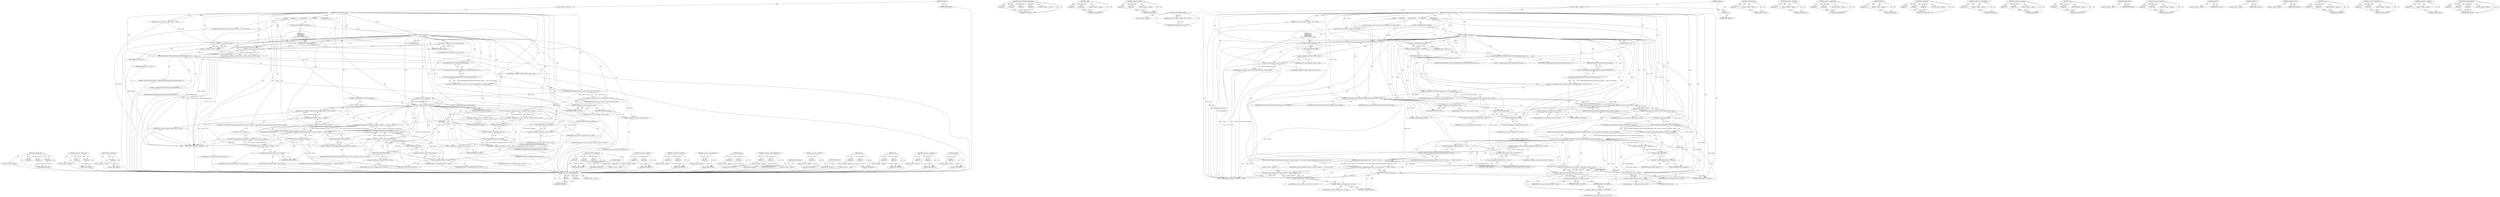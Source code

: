 digraph "callDebuggerMethod" {
vulnerable_191 [label=<(METHOD,markAsInternal)>];
vulnerable_192 [label=<(PARAM,p1)>];
vulnerable_193 [label=<(PARAM,p2)>];
vulnerable_194 [label=<(PARAM,p3)>];
vulnerable_195 [label=<(BLOCK,&lt;empty&gt;,&lt;empty&gt;)>];
vulnerable_196 [label=<(METHOD_RETURN,ANY)>];
vulnerable_143 [label=<(METHOD,&lt;operator&gt;.fieldAccess)>];
vulnerable_144 [label=<(PARAM,p1)>];
vulnerable_145 [label=<(PARAM,p2)>];
vulnerable_146 [label=<(BLOCK,&lt;empty&gt;,&lt;empty&gt;)>];
vulnerable_147 [label=<(METHOD_RETURN,ANY)>];
vulnerable_167 [label=<(METHOD,ToLocalChecked)>];
vulnerable_168 [label=<(PARAM,p1)>];
vulnerable_169 [label=<(BLOCK,&lt;empty&gt;,&lt;empty&gt;)>];
vulnerable_170 [label=<(METHOD_RETURN,ANY)>];
vulnerable_6 [label=<(METHOD,&lt;global&gt;)<SUB>1</SUB>>];
vulnerable_7 [label=<(BLOCK,&lt;empty&gt;,&lt;empty&gt;)<SUB>1</SUB>>];
vulnerable_8 [label=<(METHOD,generatorObjectLocation)<SUB>1</SUB>>];
vulnerable_9 [label="<(PARAM,v8::Local&lt;v8::Object&gt; object)<SUB>1</SUB>>"];
vulnerable_10 [label=<(BLOCK,{
     if (!enabled()) {
         NOTREACHED();...,{
     if (!enabled()) {
         NOTREACHED();...)<SUB>2</SUB>>];
vulnerable_11 [label=<(CONTROL_STRUCTURE,IF,if (!enabled()))<SUB>3</SUB>>];
vulnerable_12 [label=<(&lt;operator&gt;.logicalNot,!enabled())<SUB>3</SUB>>];
vulnerable_13 [label=<(enabled,enabled())<SUB>3</SUB>>];
vulnerable_14 [label="<(BLOCK,{
         NOTREACHED();
         return v8::Nu...,{
         NOTREACHED();
         return v8::Nu...)<SUB>3</SUB>>"];
vulnerable_15 [label=<(NOTREACHED,NOTREACHED())<SUB>4</SUB>>];
vulnerable_16 [label="<(RETURN,return v8::Null(m_isolate);,return v8::Null(m_isolate);)<SUB>5</SUB>>"];
vulnerable_17 [label="<(v8.Null,v8::Null(m_isolate))<SUB>5</SUB>>"];
vulnerable_18 [label="<(&lt;operator&gt;.fieldAccess,v8::Null)<SUB>5</SUB>>"];
vulnerable_19 [label="<(IDENTIFIER,v8,v8::Null(m_isolate))<SUB>5</SUB>>"];
vulnerable_20 [label=<(FIELD_IDENTIFIER,Null,Null)<SUB>5</SUB>>];
vulnerable_21 [label="<(IDENTIFIER,m_isolate,v8::Null(m_isolate))<SUB>5</SUB>>"];
vulnerable_22 [label="<(LOCAL,v8::Local&lt;v8::Value&gt;[1] argv: v8.Local&lt;v8.Value&gt;[1])<SUB>7</SUB>>"];
vulnerable_23 [label=<(&lt;operator&gt;.assignment,argv[] = { object })<SUB>7</SUB>>];
vulnerable_24 [label=<(IDENTIFIER,argv,argv[] = { object })<SUB>7</SUB>>];
vulnerable_25 [label=<(&lt;operator&gt;.arrayInitializer,{ object })<SUB>7</SUB>>];
vulnerable_26 [label=<(IDENTIFIER,object,{ object })<SUB>7</SUB>>];
vulnerable_27 [label="<(&lt;operator&gt;.assignment,v8::Local&lt;v8::Value&gt; location = callDebuggerMet...)<SUB>8</SUB>>"];
vulnerable_28 [label="<(&lt;operator&gt;.greaterThan,v8::Local&lt;v8::Value&gt; location)<SUB>8</SUB>>"];
vulnerable_29 [label="<(&lt;operator&gt;.lessThan,v8::Local&lt;v8::Value)<SUB>8</SUB>>"];
vulnerable_30 [label="<(&lt;operator&gt;.fieldAccess,v8::Local)<SUB>8</SUB>>"];
vulnerable_31 [label="<(IDENTIFIER,v8,v8::Local&lt;v8::Value)<SUB>8</SUB>>"];
vulnerable_32 [label=<(FIELD_IDENTIFIER,Local,Local)<SUB>8</SUB>>];
vulnerable_33 [label="<(&lt;operator&gt;.fieldAccess,v8::Value)<SUB>8</SUB>>"];
vulnerable_34 [label="<(IDENTIFIER,v8,v8::Local&lt;v8::Value)<SUB>8</SUB>>"];
vulnerable_35 [label=<(FIELD_IDENTIFIER,Value,Value)<SUB>8</SUB>>];
vulnerable_36 [label="<(IDENTIFIER,location,v8::Local&lt;v8::Value&gt; location)<SUB>8</SUB>>"];
vulnerable_37 [label=<(ToLocalChecked,callDebuggerMethod(&quot;getGeneratorObjectLocation&quot;...)<SUB>8</SUB>>];
vulnerable_38 [label=<(&lt;operator&gt;.fieldAccess,callDebuggerMethod(&quot;getGeneratorObjectLocation&quot;...)<SUB>8</SUB>>];
vulnerable_39 [label=<(callDebuggerMethod,callDebuggerMethod(&quot;getGeneratorObjectLocation&quot;...)<SUB>8</SUB>>];
vulnerable_40 [label=<(LITERAL,&quot;getGeneratorObjectLocation&quot;,callDebuggerMethod(&quot;getGeneratorObjectLocation&quot;...)<SUB>8</SUB>>];
vulnerable_41 [label=<(LITERAL,1,callDebuggerMethod(&quot;getGeneratorObjectLocation&quot;...)<SUB>8</SUB>>];
vulnerable_42 [label=<(IDENTIFIER,argv,callDebuggerMethod(&quot;getGeneratorObjectLocation&quot;...)<SUB>8</SUB>>];
vulnerable_43 [label=<(FIELD_IDENTIFIER,ToLocalChecked,ToLocalChecked)<SUB>8</SUB>>];
vulnerable_44 [label=<(CONTROL_STRUCTURE,IF,if (!location-&gt;IsObject()))<SUB>9</SUB>>];
vulnerable_45 [label=<(&lt;operator&gt;.logicalNot,!location-&gt;IsObject())<SUB>9</SUB>>];
vulnerable_46 [label=<(IsObject,location-&gt;IsObject())<SUB>9</SUB>>];
vulnerable_47 [label=<(&lt;operator&gt;.indirectFieldAccess,location-&gt;IsObject)<SUB>9</SUB>>];
vulnerable_48 [label=<(IDENTIFIER,location,location-&gt;IsObject())<SUB>9</SUB>>];
vulnerable_49 [label=<(FIELD_IDENTIFIER,IsObject,IsObject)<SUB>9</SUB>>];
vulnerable_50 [label=<(BLOCK,&lt;empty&gt;,&lt;empty&gt;)<SUB>10</SUB>>];
vulnerable_51 [label="<(RETURN,return v8::Null(m_isolate);,return v8::Null(m_isolate);)<SUB>10</SUB>>"];
vulnerable_52 [label="<(v8.Null,v8::Null(m_isolate))<SUB>10</SUB>>"];
vulnerable_53 [label="<(&lt;operator&gt;.fieldAccess,v8::Null)<SUB>10</SUB>>"];
vulnerable_54 [label="<(IDENTIFIER,v8,v8::Null(m_isolate))<SUB>10</SUB>>"];
vulnerable_55 [label=<(FIELD_IDENTIFIER,Null,Null)<SUB>10</SUB>>];
vulnerable_56 [label="<(IDENTIFIER,m_isolate,v8::Null(m_isolate))<SUB>10</SUB>>"];
vulnerable_57 [label="<(&lt;operator&gt;.assignment,v8::Local&lt;v8::Context&gt; context = m_debuggerCont...)<SUB>11</SUB>>"];
vulnerable_58 [label="<(&lt;operator&gt;.greaterThan,v8::Local&lt;v8::Context&gt; context)<SUB>11</SUB>>"];
vulnerable_59 [label="<(&lt;operator&gt;.lessThan,v8::Local&lt;v8::Context)<SUB>11</SUB>>"];
vulnerable_60 [label="<(&lt;operator&gt;.fieldAccess,v8::Local)<SUB>11</SUB>>"];
vulnerable_61 [label="<(IDENTIFIER,v8,v8::Local&lt;v8::Context)<SUB>11</SUB>>"];
vulnerable_62 [label=<(FIELD_IDENTIFIER,Local,Local)<SUB>11</SUB>>];
vulnerable_63 [label="<(&lt;operator&gt;.fieldAccess,v8::Context)<SUB>11</SUB>>"];
vulnerable_64 [label="<(IDENTIFIER,v8,v8::Local&lt;v8::Context)<SUB>11</SUB>>"];
vulnerable_65 [label=<(FIELD_IDENTIFIER,Context,Context)<SUB>11</SUB>>];
vulnerable_66 [label="<(IDENTIFIER,context,v8::Local&lt;v8::Context&gt; context)<SUB>11</SUB>>"];
vulnerable_67 [label=<(Get,m_debuggerContext.Get(m_isolate))<SUB>11</SUB>>];
vulnerable_68 [label=<(&lt;operator&gt;.fieldAccess,m_debuggerContext.Get)<SUB>11</SUB>>];
vulnerable_69 [label=<(IDENTIFIER,m_debuggerContext,m_debuggerContext.Get(m_isolate))<SUB>11</SUB>>];
vulnerable_70 [label=<(FIELD_IDENTIFIER,Get,Get)<SUB>11</SUB>>];
vulnerable_71 [label=<(IDENTIFIER,m_isolate,m_debuggerContext.Get(m_isolate))<SUB>11</SUB>>];
vulnerable_72 [label="<(CONTROL_STRUCTURE,IF,if (!markAsInternal(context, v8::Local&lt;v8::Object&gt;::Cast(location), V8InternalValueType::kLocation)))<SUB>12</SUB>>"];
vulnerable_73 [label="<(&lt;operator&gt;.logicalNot,!markAsInternal(context, v8::Local&lt;v8::Object&gt;:...)<SUB>12</SUB>>"];
vulnerable_74 [label="<(markAsInternal,markAsInternal(context, v8::Local&lt;v8::Object&gt;::...)<SUB>12</SUB>>"];
vulnerable_75 [label="<(IDENTIFIER,context,markAsInternal(context, v8::Local&lt;v8::Object&gt;::...)<SUB>12</SUB>>"];
vulnerable_76 [label="<(&lt;operator&gt;.greaterThan,v8::Local&lt;v8::Object&gt;::Cast(location))<SUB>12</SUB>>"];
vulnerable_77 [label="<(&lt;operator&gt;.lessThan,v8::Local&lt;v8::Object)<SUB>12</SUB>>"];
vulnerable_78 [label="<(&lt;operator&gt;.fieldAccess,v8::Local)<SUB>12</SUB>>"];
vulnerable_79 [label="<(IDENTIFIER,v8,v8::Local&lt;v8::Object)<SUB>12</SUB>>"];
vulnerable_80 [label=<(FIELD_IDENTIFIER,Local,Local)<SUB>12</SUB>>];
vulnerable_81 [label="<(&lt;operator&gt;.fieldAccess,v8::Object)<SUB>12</SUB>>"];
vulnerable_82 [label="<(IDENTIFIER,v8,v8::Local&lt;v8::Object)<SUB>12</SUB>>"];
vulnerable_83 [label=<(FIELD_IDENTIFIER,Object,Object)<SUB>12</SUB>>];
vulnerable_84 [label="<(Cast,::Cast(location))<SUB>12</SUB>>"];
vulnerable_85 [label="<(&lt;operator&gt;.fieldAccess,::Cast)<SUB>12</SUB>>"];
vulnerable_86 [label="<(LITERAL,&lt;global&gt;,::Cast(location))<SUB>12</SUB>>"];
vulnerable_87 [label=<(FIELD_IDENTIFIER,Cast,Cast)<SUB>12</SUB>>];
vulnerable_88 [label="<(IDENTIFIER,location,::Cast(location))<SUB>12</SUB>>"];
vulnerable_89 [label="<(&lt;operator&gt;.fieldAccess,V8InternalValueType::kLocation)<SUB>12</SUB>>"];
vulnerable_90 [label="<(IDENTIFIER,V8InternalValueType,markAsInternal(context, v8::Local&lt;v8::Object&gt;::...)<SUB>12</SUB>>"];
vulnerable_91 [label=<(FIELD_IDENTIFIER,kLocation,kLocation)<SUB>12</SUB>>];
vulnerable_92 [label=<(BLOCK,&lt;empty&gt;,&lt;empty&gt;)<SUB>13</SUB>>];
vulnerable_93 [label="<(RETURN,return v8::Null(m_isolate);,return v8::Null(m_isolate);)<SUB>13</SUB>>"];
vulnerable_94 [label="<(v8.Null,v8::Null(m_isolate))<SUB>13</SUB>>"];
vulnerable_95 [label="<(&lt;operator&gt;.fieldAccess,v8::Null)<SUB>13</SUB>>"];
vulnerable_96 [label="<(IDENTIFIER,v8,v8::Null(m_isolate))<SUB>13</SUB>>"];
vulnerable_97 [label=<(FIELD_IDENTIFIER,Null,Null)<SUB>13</SUB>>];
vulnerable_98 [label="<(IDENTIFIER,m_isolate,v8::Null(m_isolate))<SUB>13</SUB>>"];
vulnerable_99 [label=<(RETURN,return location;,return location;)<SUB>14</SUB>>];
vulnerable_100 [label=<(IDENTIFIER,location,return location;)<SUB>14</SUB>>];
vulnerable_101 [label=<(METHOD_RETURN,Local&lt;v8.Value&gt;)<SUB>1</SUB>>];
vulnerable_103 [label=<(METHOD_RETURN,ANY)<SUB>1</SUB>>];
vulnerable_171 [label=<(METHOD,callDebuggerMethod)>];
vulnerable_172 [label=<(PARAM,p1)>];
vulnerable_173 [label=<(PARAM,p2)>];
vulnerable_174 [label=<(PARAM,p3)>];
vulnerable_175 [label=<(BLOCK,&lt;empty&gt;,&lt;empty&gt;)>];
vulnerable_176 [label=<(METHOD_RETURN,ANY)>];
vulnerable_132 [label=<(METHOD,enabled)>];
vulnerable_133 [label=<(BLOCK,&lt;empty&gt;,&lt;empty&gt;)>];
vulnerable_134 [label=<(METHOD_RETURN,ANY)>];
vulnerable_162 [label=<(METHOD,&lt;operator&gt;.lessThan)>];
vulnerable_163 [label=<(PARAM,p1)>];
vulnerable_164 [label=<(PARAM,p2)>];
vulnerable_165 [label=<(BLOCK,&lt;empty&gt;,&lt;empty&gt;)>];
vulnerable_166 [label=<(METHOD_RETURN,ANY)>];
vulnerable_157 [label=<(METHOD,&lt;operator&gt;.greaterThan)>];
vulnerable_158 [label=<(PARAM,p1)>];
vulnerable_159 [label=<(PARAM,p2)>];
vulnerable_160 [label=<(BLOCK,&lt;empty&gt;,&lt;empty&gt;)>];
vulnerable_161 [label=<(METHOD_RETURN,ANY)>];
vulnerable_153 [label=<(METHOD,&lt;operator&gt;.arrayInitializer)>];
vulnerable_154 [label=<(PARAM,p1)>];
vulnerable_155 [label=<(BLOCK,&lt;empty&gt;,&lt;empty&gt;)>];
vulnerable_156 [label=<(METHOD_RETURN,ANY)>];
vulnerable_138 [label=<(METHOD,v8.Null)>];
vulnerable_139 [label=<(PARAM,p1)>];
vulnerable_140 [label=<(PARAM,p2)>];
vulnerable_141 [label=<(BLOCK,&lt;empty&gt;,&lt;empty&gt;)>];
vulnerable_142 [label=<(METHOD_RETURN,ANY)>];
vulnerable_181 [label=<(METHOD,&lt;operator&gt;.indirectFieldAccess)>];
vulnerable_182 [label=<(PARAM,p1)>];
vulnerable_183 [label=<(PARAM,p2)>];
vulnerable_184 [label=<(BLOCK,&lt;empty&gt;,&lt;empty&gt;)>];
vulnerable_185 [label=<(METHOD_RETURN,ANY)>];
vulnerable_135 [label=<(METHOD,NOTREACHED)>];
vulnerable_136 [label=<(BLOCK,&lt;empty&gt;,&lt;empty&gt;)>];
vulnerable_137 [label=<(METHOD_RETURN,ANY)>];
vulnerable_128 [label=<(METHOD,&lt;operator&gt;.logicalNot)>];
vulnerable_129 [label=<(PARAM,p1)>];
vulnerable_130 [label=<(BLOCK,&lt;empty&gt;,&lt;empty&gt;)>];
vulnerable_131 [label=<(METHOD_RETURN,ANY)>];
vulnerable_122 [label=<(METHOD,&lt;global&gt;)<SUB>1</SUB>>];
vulnerable_123 [label=<(BLOCK,&lt;empty&gt;,&lt;empty&gt;)>];
vulnerable_124 [label=<(METHOD_RETURN,ANY)>];
vulnerable_197 [label=<(METHOD,Cast)>];
vulnerable_198 [label=<(PARAM,p1)>];
vulnerable_199 [label=<(PARAM,p2)>];
vulnerable_200 [label=<(BLOCK,&lt;empty&gt;,&lt;empty&gt;)>];
vulnerable_201 [label=<(METHOD_RETURN,ANY)>];
vulnerable_186 [label=<(METHOD,Get)>];
vulnerable_187 [label=<(PARAM,p1)>];
vulnerable_188 [label=<(PARAM,p2)>];
vulnerable_189 [label=<(BLOCK,&lt;empty&gt;,&lt;empty&gt;)>];
vulnerable_190 [label=<(METHOD_RETURN,ANY)>];
vulnerable_148 [label=<(METHOD,&lt;operator&gt;.assignment)>];
vulnerable_149 [label=<(PARAM,p1)>];
vulnerable_150 [label=<(PARAM,p2)>];
vulnerable_151 [label=<(BLOCK,&lt;empty&gt;,&lt;empty&gt;)>];
vulnerable_152 [label=<(METHOD_RETURN,ANY)>];
vulnerable_177 [label=<(METHOD,IsObject)>];
vulnerable_178 [label=<(PARAM,p1)>];
vulnerable_179 [label=<(BLOCK,&lt;empty&gt;,&lt;empty&gt;)>];
vulnerable_180 [label=<(METHOD_RETURN,ANY)>];
fixed_222 [label=<(METHOD,&lt;operator&gt;.indirectFieldAccess)>];
fixed_223 [label=<(PARAM,p1)>];
fixed_224 [label=<(PARAM,p2)>];
fixed_225 [label=<(BLOCK,&lt;empty&gt;,&lt;empty&gt;)>];
fixed_226 [label=<(METHOD_RETURN,ANY)>];
fixed_204 [label=<(METHOD,copyValueFromDebuggerContext)>];
fixed_205 [label=<(PARAM,p1)>];
fixed_206 [label=<(PARAM,p2)>];
fixed_207 [label=<(PARAM,p3)>];
fixed_208 [label=<(PARAM,p4)>];
fixed_209 [label=<(BLOCK,&lt;empty&gt;,&lt;empty&gt;)>];
fixed_210 [label=<(METHOD_RETURN,ANY)>];
fixed_155 [label=<(METHOD,v8.Null)>];
fixed_156 [label=<(PARAM,p1)>];
fixed_157 [label=<(PARAM,p2)>];
fixed_158 [label=<(BLOCK,&lt;empty&gt;,&lt;empty&gt;)>];
fixed_159 [label=<(METHOD_RETURN,ANY)>];
fixed_179 [label=<(METHOD,&lt;operator&gt;.lessThan)>];
fixed_180 [label=<(PARAM,p1)>];
fixed_181 [label=<(PARAM,p2)>];
fixed_182 [label=<(BLOCK,&lt;empty&gt;,&lt;empty&gt;)>];
fixed_183 [label=<(METHOD_RETURN,ANY)>];
fixed_6 [label=<(METHOD,&lt;global&gt;)<SUB>1</SUB>>];
fixed_7 [label=<(BLOCK,&lt;empty&gt;,&lt;empty&gt;)<SUB>1</SUB>>];
fixed_8 [label=<(METHOD,generatorObjectLocation)<SUB>1</SUB>>];
fixed_9 [label="<(PARAM,v8::Local&lt;v8::Object&gt; object)<SUB>1</SUB>>"];
fixed_10 [label=<(BLOCK,&lt;empty&gt;,&lt;empty&gt;)>];
fixed_11 [label=<(METHOD_RETURN,v8.Local&lt;v8.Value&gt;)<SUB>1</SUB>>];
fixed_13 [label=<(UNKNOWN,),))<SUB>1</SUB>>];
fixed_14 [label=<(METHOD,generatorObjectLocation)<SUB>2</SUB>>];
fixed_15 [label="<(PARAM,v8::Local&lt;v8::Context&gt; context)<SUB>2</SUB>>"];
fixed_16 [label="<(PARAM,v8::Local&lt;v8::Object&gt; object)<SUB>2</SUB>>"];
fixed_17 [label=<(BLOCK,{
     if (!enabled()) {
         NOTREACHED();...,{
     if (!enabled()) {
         NOTREACHED();...)<SUB>3</SUB>>];
fixed_18 [label=<(CONTROL_STRUCTURE,IF,if (!enabled()))<SUB>4</SUB>>];
fixed_19 [label=<(&lt;operator&gt;.logicalNot,!enabled())<SUB>4</SUB>>];
fixed_20 [label=<(enabled,enabled())<SUB>4</SUB>>];
fixed_21 [label="<(BLOCK,{
         NOTREACHED();
         return v8::Nu...,{
         NOTREACHED();
         return v8::Nu...)<SUB>4</SUB>>"];
fixed_22 [label=<(NOTREACHED,NOTREACHED())<SUB>5</SUB>>];
fixed_23 [label="<(RETURN,return v8::Null(m_isolate);,return v8::Null(m_isolate);)<SUB>6</SUB>>"];
fixed_24 [label="<(v8.Null,v8::Null(m_isolate))<SUB>6</SUB>>"];
fixed_25 [label="<(&lt;operator&gt;.fieldAccess,v8::Null)<SUB>6</SUB>>"];
fixed_26 [label="<(IDENTIFIER,v8,v8::Null(m_isolate))<SUB>6</SUB>>"];
fixed_27 [label=<(FIELD_IDENTIFIER,Null,Null)<SUB>6</SUB>>];
fixed_28 [label="<(IDENTIFIER,m_isolate,v8::Null(m_isolate))<SUB>6</SUB>>"];
fixed_29 [label="<(LOCAL,v8::Local&lt;v8::Value&gt;[1] argv: v8.Local&lt;v8.Value&gt;[1])<SUB>8</SUB>>"];
fixed_30 [label=<(&lt;operator&gt;.assignment,argv[] = { object })<SUB>8</SUB>>];
fixed_31 [label=<(IDENTIFIER,argv,argv[] = { object })<SUB>8</SUB>>];
fixed_32 [label=<(&lt;operator&gt;.arrayInitializer,{ object })<SUB>8</SUB>>];
fixed_33 [label=<(IDENTIFIER,object,{ object })<SUB>8</SUB>>];
fixed_34 [label="<(&lt;operator&gt;.assignment,v8::Local&lt;v8::Value&gt; location = callDebuggerMet...)<SUB>9</SUB>>"];
fixed_35 [label="<(&lt;operator&gt;.greaterThan,v8::Local&lt;v8::Value&gt; location)<SUB>9</SUB>>"];
fixed_36 [label="<(&lt;operator&gt;.lessThan,v8::Local&lt;v8::Value)<SUB>9</SUB>>"];
fixed_37 [label="<(&lt;operator&gt;.fieldAccess,v8::Local)<SUB>9</SUB>>"];
fixed_38 [label="<(IDENTIFIER,v8,v8::Local&lt;v8::Value)<SUB>9</SUB>>"];
fixed_39 [label=<(FIELD_IDENTIFIER,Local,Local)<SUB>9</SUB>>];
fixed_40 [label="<(&lt;operator&gt;.fieldAccess,v8::Value)<SUB>9</SUB>>"];
fixed_41 [label="<(IDENTIFIER,v8,v8::Local&lt;v8::Value)<SUB>9</SUB>>"];
fixed_42 [label=<(FIELD_IDENTIFIER,Value,Value)<SUB>9</SUB>>];
fixed_43 [label="<(IDENTIFIER,location,v8::Local&lt;v8::Value&gt; location)<SUB>9</SUB>>"];
fixed_44 [label=<(ToLocalChecked,callDebuggerMethod(&quot;getGeneratorObjectLocation&quot;...)<SUB>9</SUB>>];
fixed_45 [label=<(&lt;operator&gt;.fieldAccess,callDebuggerMethod(&quot;getGeneratorObjectLocation&quot;...)<SUB>9</SUB>>];
fixed_46 [label=<(callDebuggerMethod,callDebuggerMethod(&quot;getGeneratorObjectLocation&quot;...)<SUB>9</SUB>>];
fixed_47 [label=<(LITERAL,&quot;getGeneratorObjectLocation&quot;,callDebuggerMethod(&quot;getGeneratorObjectLocation&quot;...)<SUB>9</SUB>>];
fixed_48 [label=<(LITERAL,1,callDebuggerMethod(&quot;getGeneratorObjectLocation&quot;...)<SUB>9</SUB>>];
fixed_49 [label=<(IDENTIFIER,argv,callDebuggerMethod(&quot;getGeneratorObjectLocation&quot;...)<SUB>9</SUB>>];
fixed_50 [label=<(FIELD_IDENTIFIER,ToLocalChecked,ToLocalChecked)<SUB>9</SUB>>];
fixed_51 [label="<(&lt;operator&gt;.greaterThan,v8::Local&lt;v8::Value&gt; copied)<SUB>10</SUB>>"];
fixed_52 [label="<(&lt;operator&gt;.lessThan,v8::Local&lt;v8::Value)<SUB>10</SUB>>"];
fixed_53 [label="<(&lt;operator&gt;.fieldAccess,v8::Local)<SUB>10</SUB>>"];
fixed_54 [label="<(IDENTIFIER,v8,v8::Local&lt;v8::Value)<SUB>10</SUB>>"];
fixed_55 [label=<(FIELD_IDENTIFIER,Local,Local)<SUB>10</SUB>>];
fixed_56 [label="<(&lt;operator&gt;.fieldAccess,v8::Value)<SUB>10</SUB>>"];
fixed_57 [label="<(IDENTIFIER,v8,v8::Local&lt;v8::Value)<SUB>10</SUB>>"];
fixed_58 [label=<(FIELD_IDENTIFIER,Value,Value)<SUB>10</SUB>>];
fixed_59 [label="<(IDENTIFIER,copied,v8::Local&lt;v8::Value&gt; copied)<SUB>10</SUB>>"];
fixed_60 [label=<(CONTROL_STRUCTURE,IF,if (!copyValueFromDebuggerContext(m_isolate, debuggerContext(), context, location).ToLocal(&amp;copied) || !copied-&gt;IsObject()))<SUB>11</SUB>>];
fixed_61 [label=<(&lt;operator&gt;.logicalOr,!copyValueFromDebuggerContext(m_isolate, debugg...)<SUB>11</SUB>>];
fixed_62 [label=<(&lt;operator&gt;.logicalNot,!copyValueFromDebuggerContext(m_isolate, debugg...)<SUB>11</SUB>>];
fixed_63 [label=<(ToLocal,copyValueFromDebuggerContext(m_isolate, debugge...)<SUB>11</SUB>>];
fixed_64 [label=<(&lt;operator&gt;.fieldAccess,copyValueFromDebuggerContext(m_isolate, debugge...)<SUB>11</SUB>>];
fixed_65 [label=<(copyValueFromDebuggerContext,copyValueFromDebuggerContext(m_isolate, debugge...)<SUB>11</SUB>>];
fixed_66 [label=<(IDENTIFIER,m_isolate,copyValueFromDebuggerContext(m_isolate, debugge...)<SUB>11</SUB>>];
fixed_67 [label=<(debuggerContext,debuggerContext())<SUB>11</SUB>>];
fixed_68 [label=<(IDENTIFIER,context,copyValueFromDebuggerContext(m_isolate, debugge...)<SUB>11</SUB>>];
fixed_69 [label=<(IDENTIFIER,location,copyValueFromDebuggerContext(m_isolate, debugge...)<SUB>11</SUB>>];
fixed_70 [label=<(FIELD_IDENTIFIER,ToLocal,ToLocal)<SUB>11</SUB>>];
fixed_71 [label=<(&lt;operator&gt;.addressOf,&amp;copied)<SUB>11</SUB>>];
fixed_72 [label=<(IDENTIFIER,copied,copyValueFromDebuggerContext(m_isolate, debugge...)<SUB>11</SUB>>];
fixed_73 [label=<(&lt;operator&gt;.logicalNot,!copied-&gt;IsObject())<SUB>11</SUB>>];
fixed_74 [label=<(IsObject,copied-&gt;IsObject())<SUB>11</SUB>>];
fixed_75 [label=<(&lt;operator&gt;.indirectFieldAccess,copied-&gt;IsObject)<SUB>11</SUB>>];
fixed_76 [label=<(IDENTIFIER,copied,copied-&gt;IsObject())<SUB>11</SUB>>];
fixed_77 [label=<(FIELD_IDENTIFIER,IsObject,IsObject)<SUB>11</SUB>>];
fixed_78 [label=<(BLOCK,&lt;empty&gt;,&lt;empty&gt;)<SUB>12</SUB>>];
fixed_79 [label="<(RETURN,return v8::Null(m_isolate);,return v8::Null(m_isolate);)<SUB>12</SUB>>"];
fixed_80 [label="<(v8.Null,v8::Null(m_isolate))<SUB>12</SUB>>"];
fixed_81 [label="<(&lt;operator&gt;.fieldAccess,v8::Null)<SUB>12</SUB>>"];
fixed_82 [label="<(IDENTIFIER,v8,v8::Null(m_isolate))<SUB>12</SUB>>"];
fixed_83 [label=<(FIELD_IDENTIFIER,Null,Null)<SUB>12</SUB>>];
fixed_84 [label="<(IDENTIFIER,m_isolate,v8::Null(m_isolate))<SUB>12</SUB>>"];
fixed_85 [label="<(CONTROL_STRUCTURE,IF,if (!markAsInternal(context, v8::Local&lt;v8::Object&gt;::Cast(copied), V8InternalValueType::kLocation)))<SUB>13</SUB>>"];
fixed_86 [label="<(&lt;operator&gt;.logicalNot,!markAsInternal(context, v8::Local&lt;v8::Object&gt;:...)<SUB>13</SUB>>"];
fixed_87 [label="<(markAsInternal,markAsInternal(context, v8::Local&lt;v8::Object&gt;::...)<SUB>13</SUB>>"];
fixed_88 [label="<(IDENTIFIER,context,markAsInternal(context, v8::Local&lt;v8::Object&gt;::...)<SUB>13</SUB>>"];
fixed_89 [label="<(&lt;operator&gt;.greaterThan,v8::Local&lt;v8::Object&gt;::Cast(copied))<SUB>13</SUB>>"];
fixed_90 [label="<(&lt;operator&gt;.lessThan,v8::Local&lt;v8::Object)<SUB>13</SUB>>"];
fixed_91 [label="<(&lt;operator&gt;.fieldAccess,v8::Local)<SUB>13</SUB>>"];
fixed_92 [label="<(IDENTIFIER,v8,v8::Local&lt;v8::Object)<SUB>13</SUB>>"];
fixed_93 [label=<(FIELD_IDENTIFIER,Local,Local)<SUB>13</SUB>>];
fixed_94 [label="<(&lt;operator&gt;.fieldAccess,v8::Object)<SUB>13</SUB>>"];
fixed_95 [label="<(IDENTIFIER,v8,v8::Local&lt;v8::Object)<SUB>13</SUB>>"];
fixed_96 [label=<(FIELD_IDENTIFIER,Object,Object)<SUB>13</SUB>>];
fixed_97 [label="<(Cast,::Cast(copied))<SUB>13</SUB>>"];
fixed_98 [label="<(&lt;operator&gt;.fieldAccess,::Cast)<SUB>13</SUB>>"];
fixed_99 [label="<(LITERAL,&lt;global&gt;,::Cast(copied))<SUB>13</SUB>>"];
fixed_100 [label=<(FIELD_IDENTIFIER,Cast,Cast)<SUB>13</SUB>>];
fixed_101 [label="<(IDENTIFIER,copied,::Cast(copied))<SUB>13</SUB>>"];
fixed_102 [label="<(&lt;operator&gt;.fieldAccess,V8InternalValueType::kLocation)<SUB>13</SUB>>"];
fixed_103 [label="<(IDENTIFIER,V8InternalValueType,markAsInternal(context, v8::Local&lt;v8::Object&gt;::...)<SUB>13</SUB>>"];
fixed_104 [label=<(FIELD_IDENTIFIER,kLocation,kLocation)<SUB>13</SUB>>];
fixed_105 [label=<(BLOCK,&lt;empty&gt;,&lt;empty&gt;)<SUB>14</SUB>>];
fixed_106 [label="<(RETURN,return v8::Null(m_isolate);,return v8::Null(m_isolate);)<SUB>14</SUB>>"];
fixed_107 [label="<(v8.Null,v8::Null(m_isolate))<SUB>14</SUB>>"];
fixed_108 [label="<(&lt;operator&gt;.fieldAccess,v8::Null)<SUB>14</SUB>>"];
fixed_109 [label="<(IDENTIFIER,v8,v8::Null(m_isolate))<SUB>14</SUB>>"];
fixed_110 [label=<(FIELD_IDENTIFIER,Null,Null)<SUB>14</SUB>>];
fixed_111 [label="<(IDENTIFIER,m_isolate,v8::Null(m_isolate))<SUB>14</SUB>>"];
fixed_112 [label=<(RETURN,return copied;,return copied;)<SUB>15</SUB>>];
fixed_113 [label=<(IDENTIFIER,copied,return copied;)<SUB>15</SUB>>];
fixed_114 [label=<(METHOD_RETURN,Local&lt;v8.Value&gt;)<SUB>2</SUB>>];
fixed_116 [label=<(METHOD_RETURN,ANY)<SUB>1</SUB>>];
fixed_184 [label=<(METHOD,ToLocalChecked)>];
fixed_185 [label=<(PARAM,p1)>];
fixed_186 [label=<(BLOCK,&lt;empty&gt;,&lt;empty&gt;)>];
fixed_187 [label=<(METHOD_RETURN,ANY)>];
fixed_145 [label=<(METHOD,&lt;operator&gt;.logicalNot)>];
fixed_146 [label=<(PARAM,p1)>];
fixed_147 [label=<(BLOCK,&lt;empty&gt;,&lt;empty&gt;)>];
fixed_148 [label=<(METHOD_RETURN,ANY)>];
fixed_174 [label=<(METHOD,&lt;operator&gt;.greaterThan)>];
fixed_175 [label=<(PARAM,p1)>];
fixed_176 [label=<(PARAM,p2)>];
fixed_177 [label=<(BLOCK,&lt;empty&gt;,&lt;empty&gt;)>];
fixed_178 [label=<(METHOD_RETURN,ANY)>];
fixed_218 [label=<(METHOD,IsObject)>];
fixed_219 [label=<(PARAM,p1)>];
fixed_220 [label=<(BLOCK,&lt;empty&gt;,&lt;empty&gt;)>];
fixed_221 [label=<(METHOD_RETURN,ANY)>];
fixed_227 [label=<(METHOD,markAsInternal)>];
fixed_228 [label=<(PARAM,p1)>];
fixed_229 [label=<(PARAM,p2)>];
fixed_230 [label=<(PARAM,p3)>];
fixed_231 [label=<(BLOCK,&lt;empty&gt;,&lt;empty&gt;)>];
fixed_232 [label=<(METHOD_RETURN,ANY)>];
fixed_170 [label=<(METHOD,&lt;operator&gt;.arrayInitializer)>];
fixed_171 [label=<(PARAM,p1)>];
fixed_172 [label=<(BLOCK,&lt;empty&gt;,&lt;empty&gt;)>];
fixed_173 [label=<(METHOD_RETURN,ANY)>];
fixed_165 [label=<(METHOD,&lt;operator&gt;.assignment)>];
fixed_166 [label=<(PARAM,p1)>];
fixed_167 [label=<(PARAM,p2)>];
fixed_168 [label=<(BLOCK,&lt;empty&gt;,&lt;empty&gt;)>];
fixed_169 [label=<(METHOD_RETURN,ANY)>];
fixed_233 [label=<(METHOD,Cast)>];
fixed_234 [label=<(PARAM,p1)>];
fixed_235 [label=<(PARAM,p2)>];
fixed_236 [label=<(BLOCK,&lt;empty&gt;,&lt;empty&gt;)>];
fixed_237 [label=<(METHOD_RETURN,ANY)>];
fixed_152 [label=<(METHOD,NOTREACHED)>];
fixed_153 [label=<(BLOCK,&lt;empty&gt;,&lt;empty&gt;)>];
fixed_154 [label=<(METHOD_RETURN,ANY)>];
fixed_194 [label=<(METHOD,&lt;operator&gt;.logicalOr)>];
fixed_195 [label=<(PARAM,p1)>];
fixed_196 [label=<(PARAM,p2)>];
fixed_197 [label=<(BLOCK,&lt;empty&gt;,&lt;empty&gt;)>];
fixed_198 [label=<(METHOD_RETURN,ANY)>];
fixed_149 [label=<(METHOD,enabled)>];
fixed_150 [label=<(BLOCK,&lt;empty&gt;,&lt;empty&gt;)>];
fixed_151 [label=<(METHOD_RETURN,ANY)>];
fixed_139 [label=<(METHOD,&lt;global&gt;)<SUB>1</SUB>>];
fixed_140 [label=<(BLOCK,&lt;empty&gt;,&lt;empty&gt;)>];
fixed_141 [label=<(METHOD_RETURN,ANY)>];
fixed_211 [label=<(METHOD,debuggerContext)>];
fixed_212 [label=<(BLOCK,&lt;empty&gt;,&lt;empty&gt;)>];
fixed_213 [label=<(METHOD_RETURN,ANY)>];
fixed_199 [label=<(METHOD,ToLocal)>];
fixed_200 [label=<(PARAM,p1)>];
fixed_201 [label=<(PARAM,p2)>];
fixed_202 [label=<(BLOCK,&lt;empty&gt;,&lt;empty&gt;)>];
fixed_203 [label=<(METHOD_RETURN,ANY)>];
fixed_160 [label=<(METHOD,&lt;operator&gt;.fieldAccess)>];
fixed_161 [label=<(PARAM,p1)>];
fixed_162 [label=<(PARAM,p2)>];
fixed_163 [label=<(BLOCK,&lt;empty&gt;,&lt;empty&gt;)>];
fixed_164 [label=<(METHOD_RETURN,ANY)>];
fixed_214 [label=<(METHOD,&lt;operator&gt;.addressOf)>];
fixed_215 [label=<(PARAM,p1)>];
fixed_216 [label=<(BLOCK,&lt;empty&gt;,&lt;empty&gt;)>];
fixed_217 [label=<(METHOD_RETURN,ANY)>];
fixed_188 [label=<(METHOD,callDebuggerMethod)>];
fixed_189 [label=<(PARAM,p1)>];
fixed_190 [label=<(PARAM,p2)>];
fixed_191 [label=<(PARAM,p3)>];
fixed_192 [label=<(BLOCK,&lt;empty&gt;,&lt;empty&gt;)>];
fixed_193 [label=<(METHOD_RETURN,ANY)>];
vulnerable_191 -> vulnerable_192  [key=0, label="AST: "];
vulnerable_191 -> vulnerable_192  [key=1, label="DDG: "];
vulnerable_191 -> vulnerable_195  [key=0, label="AST: "];
vulnerable_191 -> vulnerable_193  [key=0, label="AST: "];
vulnerable_191 -> vulnerable_193  [key=1, label="DDG: "];
vulnerable_191 -> vulnerable_196  [key=0, label="AST: "];
vulnerable_191 -> vulnerable_196  [key=1, label="CFG: "];
vulnerable_191 -> vulnerable_194  [key=0, label="AST: "];
vulnerable_191 -> vulnerable_194  [key=1, label="DDG: "];
vulnerable_192 -> vulnerable_196  [key=0, label="DDG: p1"];
vulnerable_193 -> vulnerable_196  [key=0, label="DDG: p2"];
vulnerable_194 -> vulnerable_196  [key=0, label="DDG: p3"];
vulnerable_195 -> fixed_222  [key=0];
vulnerable_196 -> fixed_222  [key=0];
vulnerable_143 -> vulnerable_144  [key=0, label="AST: "];
vulnerable_143 -> vulnerable_144  [key=1, label="DDG: "];
vulnerable_143 -> vulnerable_146  [key=0, label="AST: "];
vulnerable_143 -> vulnerable_145  [key=0, label="AST: "];
vulnerable_143 -> vulnerable_145  [key=1, label="DDG: "];
vulnerable_143 -> vulnerable_147  [key=0, label="AST: "];
vulnerable_143 -> vulnerable_147  [key=1, label="CFG: "];
vulnerable_144 -> vulnerable_147  [key=0, label="DDG: p1"];
vulnerable_145 -> vulnerable_147  [key=0, label="DDG: p2"];
vulnerable_146 -> fixed_222  [key=0];
vulnerable_147 -> fixed_222  [key=0];
vulnerable_167 -> vulnerable_168  [key=0, label="AST: "];
vulnerable_167 -> vulnerable_168  [key=1, label="DDG: "];
vulnerable_167 -> vulnerable_169  [key=0, label="AST: "];
vulnerable_167 -> vulnerable_170  [key=0, label="AST: "];
vulnerable_167 -> vulnerable_170  [key=1, label="CFG: "];
vulnerable_168 -> vulnerable_170  [key=0, label="DDG: p1"];
vulnerable_169 -> fixed_222  [key=0];
vulnerable_170 -> fixed_222  [key=0];
vulnerable_6 -> vulnerable_7  [key=0, label="AST: "];
vulnerable_6 -> vulnerable_103  [key=0, label="AST: "];
vulnerable_6 -> vulnerable_103  [key=1, label="CFG: "];
vulnerable_7 -> vulnerable_8  [key=0, label="AST: "];
vulnerable_8 -> vulnerable_9  [key=0, label="AST: "];
vulnerable_8 -> vulnerable_9  [key=1, label="DDG: "];
vulnerable_8 -> vulnerable_10  [key=0, label="AST: "];
vulnerable_8 -> vulnerable_101  [key=0, label="AST: "];
vulnerable_8 -> vulnerable_13  [key=0, label="CFG: "];
vulnerable_8 -> vulnerable_100  [key=0, label="DDG: "];
vulnerable_8 -> vulnerable_12  [key=0, label="DDG: "];
vulnerable_8 -> vulnerable_15  [key=0, label="DDG: "];
vulnerable_8 -> vulnerable_25  [key=0, label="DDG: "];
vulnerable_8 -> vulnerable_28  [key=0, label="DDG: "];
vulnerable_8 -> vulnerable_58  [key=0, label="DDG: "];
vulnerable_8 -> vulnerable_67  [key=0, label="DDG: "];
vulnerable_8 -> vulnerable_74  [key=0, label="DDG: "];
vulnerable_8 -> vulnerable_17  [key=0, label="DDG: "];
vulnerable_8 -> vulnerable_39  [key=0, label="DDG: "];
vulnerable_8 -> vulnerable_52  [key=0, label="DDG: "];
vulnerable_8 -> vulnerable_94  [key=0, label="DDG: "];
vulnerable_8 -> vulnerable_84  [key=0, label="DDG: "];
vulnerable_9 -> vulnerable_101  [key=0, label="DDG: object"];
vulnerable_9 -> vulnerable_25  [key=0, label="DDG: object"];
vulnerable_10 -> vulnerable_11  [key=0, label="AST: "];
vulnerable_10 -> vulnerable_22  [key=0, label="AST: "];
vulnerable_10 -> vulnerable_23  [key=0, label="AST: "];
vulnerable_10 -> vulnerable_27  [key=0, label="AST: "];
vulnerable_10 -> vulnerable_44  [key=0, label="AST: "];
vulnerable_10 -> vulnerable_57  [key=0, label="AST: "];
vulnerable_10 -> vulnerable_72  [key=0, label="AST: "];
vulnerable_10 -> vulnerable_99  [key=0, label="AST: "];
vulnerable_11 -> vulnerable_12  [key=0, label="AST: "];
vulnerable_11 -> vulnerable_14  [key=0, label="AST: "];
vulnerable_12 -> vulnerable_13  [key=0, label="AST: "];
vulnerable_12 -> vulnerable_15  [key=0, label="CFG: "];
vulnerable_12 -> vulnerable_15  [key=1, label="CDG: "];
vulnerable_12 -> vulnerable_25  [key=0, label="CFG: "];
vulnerable_12 -> vulnerable_25  [key=1, label="CDG: "];
vulnerable_12 -> vulnerable_101  [key=0, label="DDG: enabled()"];
vulnerable_12 -> vulnerable_101  [key=1, label="DDG: !enabled()"];
vulnerable_12 -> vulnerable_17  [key=0, label="CDG: "];
vulnerable_12 -> vulnerable_47  [key=0, label="CDG: "];
vulnerable_12 -> vulnerable_30  [key=0, label="CDG: "];
vulnerable_12 -> vulnerable_32  [key=0, label="CDG: "];
vulnerable_12 -> vulnerable_49  [key=0, label="CDG: "];
vulnerable_12 -> vulnerable_28  [key=0, label="CDG: "];
vulnerable_12 -> vulnerable_37  [key=0, label="CDG: "];
vulnerable_12 -> vulnerable_46  [key=0, label="CDG: "];
vulnerable_12 -> vulnerable_20  [key=0, label="CDG: "];
vulnerable_12 -> vulnerable_38  [key=0, label="CDG: "];
vulnerable_12 -> vulnerable_45  [key=0, label="CDG: "];
vulnerable_12 -> vulnerable_27  [key=0, label="CDG: "];
vulnerable_12 -> vulnerable_29  [key=0, label="CDG: "];
vulnerable_12 -> vulnerable_18  [key=0, label="CDG: "];
vulnerable_12 -> vulnerable_35  [key=0, label="CDG: "];
vulnerable_12 -> vulnerable_43  [key=0, label="CDG: "];
vulnerable_12 -> vulnerable_16  [key=0, label="CDG: "];
vulnerable_12 -> vulnerable_33  [key=0, label="CDG: "];
vulnerable_12 -> vulnerable_23  [key=0, label="CDG: "];
vulnerable_12 -> vulnerable_39  [key=0, label="CDG: "];
vulnerable_13 -> vulnerable_12  [key=0, label="CFG: "];
vulnerable_14 -> vulnerable_15  [key=0, label="AST: "];
vulnerable_14 -> vulnerable_16  [key=0, label="AST: "];
vulnerable_15 -> vulnerable_20  [key=0, label="CFG: "];
vulnerable_15 -> vulnerable_101  [key=0, label="DDG: NOTREACHED()"];
vulnerable_16 -> vulnerable_17  [key=0, label="AST: "];
vulnerable_16 -> vulnerable_101  [key=0, label="CFG: "];
vulnerable_16 -> vulnerable_101  [key=1, label="DDG: &lt;RET&gt;"];
vulnerable_17 -> vulnerable_18  [key=0, label="AST: "];
vulnerable_17 -> vulnerable_21  [key=0, label="AST: "];
vulnerable_17 -> vulnerable_16  [key=0, label="CFG: "];
vulnerable_17 -> vulnerable_16  [key=1, label="DDG: v8::Null(m_isolate)"];
vulnerable_17 -> vulnerable_101  [key=0, label="DDG: v8::Null"];
vulnerable_17 -> vulnerable_101  [key=1, label="DDG: m_isolate"];
vulnerable_17 -> vulnerable_101  [key=2, label="DDG: v8::Null(m_isolate)"];
vulnerable_18 -> vulnerable_19  [key=0, label="AST: "];
vulnerable_18 -> vulnerable_20  [key=0, label="AST: "];
vulnerable_18 -> vulnerable_17  [key=0, label="CFG: "];
vulnerable_19 -> fixed_222  [key=0];
vulnerable_20 -> vulnerable_18  [key=0, label="CFG: "];
vulnerable_21 -> fixed_222  [key=0];
vulnerable_22 -> fixed_222  [key=0];
vulnerable_23 -> vulnerable_24  [key=0, label="AST: "];
vulnerable_23 -> vulnerable_25  [key=0, label="AST: "];
vulnerable_23 -> vulnerable_32  [key=0, label="CFG: "];
vulnerable_23 -> vulnerable_39  [key=0, label="DDG: argv"];
vulnerable_24 -> fixed_222  [key=0];
vulnerable_25 -> vulnerable_26  [key=0, label="AST: "];
vulnerable_25 -> vulnerable_23  [key=0, label="CFG: "];
vulnerable_25 -> vulnerable_23  [key=1, label="DDG: object"];
vulnerable_26 -> fixed_222  [key=0];
vulnerable_27 -> vulnerable_28  [key=0, label="AST: "];
vulnerable_27 -> vulnerable_37  [key=0, label="AST: "];
vulnerable_27 -> vulnerable_49  [key=0, label="CFG: "];
vulnerable_28 -> vulnerable_29  [key=0, label="AST: "];
vulnerable_28 -> vulnerable_36  [key=0, label="AST: "];
vulnerable_28 -> vulnerable_39  [key=0, label="CFG: "];
vulnerable_28 -> vulnerable_46  [key=0, label="DDG: location"];
vulnerable_28 -> vulnerable_84  [key=0, label="DDG: location"];
vulnerable_29 -> vulnerable_30  [key=0, label="AST: "];
vulnerable_29 -> vulnerable_33  [key=0, label="AST: "];
vulnerable_29 -> vulnerable_28  [key=0, label="CFG: "];
vulnerable_29 -> vulnerable_28  [key=1, label="DDG: v8::Local"];
vulnerable_29 -> vulnerable_28  [key=2, label="DDG: v8::Value"];
vulnerable_29 -> vulnerable_59  [key=0, label="DDG: v8::Local"];
vulnerable_30 -> vulnerable_31  [key=0, label="AST: "];
vulnerable_30 -> vulnerable_32  [key=0, label="AST: "];
vulnerable_30 -> vulnerable_35  [key=0, label="CFG: "];
vulnerable_31 -> fixed_222  [key=0];
vulnerable_32 -> vulnerable_30  [key=0, label="CFG: "];
vulnerable_33 -> vulnerable_34  [key=0, label="AST: "];
vulnerable_33 -> vulnerable_35  [key=0, label="AST: "];
vulnerable_33 -> vulnerable_29  [key=0, label="CFG: "];
vulnerable_34 -> fixed_222  [key=0];
vulnerable_35 -> vulnerable_33  [key=0, label="CFG: "];
vulnerable_36 -> fixed_222  [key=0];
vulnerable_37 -> vulnerable_38  [key=0, label="AST: "];
vulnerable_37 -> vulnerable_27  [key=0, label="CFG: "];
vulnerable_37 -> vulnerable_27  [key=1, label="DDG: callDebuggerMethod(&quot;getGeneratorObjectLocation&quot;, 1, argv).ToLocalChecked"];
vulnerable_38 -> vulnerable_39  [key=0, label="AST: "];
vulnerable_38 -> vulnerable_43  [key=0, label="AST: "];
vulnerable_38 -> vulnerable_37  [key=0, label="CFG: "];
vulnerable_39 -> vulnerable_40  [key=0, label="AST: "];
vulnerable_39 -> vulnerable_41  [key=0, label="AST: "];
vulnerable_39 -> vulnerable_42  [key=0, label="AST: "];
vulnerable_39 -> vulnerable_43  [key=0, label="CFG: "];
vulnerable_40 -> fixed_222  [key=0];
vulnerable_41 -> fixed_222  [key=0];
vulnerable_42 -> fixed_222  [key=0];
vulnerable_43 -> vulnerable_38  [key=0, label="CFG: "];
vulnerable_44 -> vulnerable_45  [key=0, label="AST: "];
vulnerable_44 -> vulnerable_50  [key=0, label="AST: "];
vulnerable_45 -> vulnerable_46  [key=0, label="AST: "];
vulnerable_45 -> vulnerable_55  [key=0, label="CFG: "];
vulnerable_45 -> vulnerable_55  [key=1, label="CDG: "];
vulnerable_45 -> vulnerable_62  [key=0, label="CFG: "];
vulnerable_45 -> vulnerable_62  [key=1, label="CDG: "];
vulnerable_45 -> vulnerable_68  [key=0, label="CDG: "];
vulnerable_45 -> vulnerable_60  [key=0, label="CDG: "];
vulnerable_45 -> vulnerable_73  [key=0, label="CDG: "];
vulnerable_45 -> vulnerable_77  [key=0, label="CDG: "];
vulnerable_45 -> vulnerable_51  [key=0, label="CDG: "];
vulnerable_45 -> vulnerable_57  [key=0, label="CDG: "];
vulnerable_45 -> vulnerable_89  [key=0, label="CDG: "];
vulnerable_45 -> vulnerable_52  [key=0, label="CDG: "];
vulnerable_45 -> vulnerable_81  [key=0, label="CDG: "];
vulnerable_45 -> vulnerable_84  [key=0, label="CDG: "];
vulnerable_45 -> vulnerable_85  [key=0, label="CDG: "];
vulnerable_45 -> vulnerable_67  [key=0, label="CDG: "];
vulnerable_45 -> vulnerable_74  [key=0, label="CDG: "];
vulnerable_45 -> vulnerable_76  [key=0, label="CDG: "];
vulnerable_45 -> vulnerable_65  [key=0, label="CDG: "];
vulnerable_45 -> vulnerable_59  [key=0, label="CDG: "];
vulnerable_45 -> vulnerable_87  [key=0, label="CDG: "];
vulnerable_45 -> vulnerable_91  [key=0, label="CDG: "];
vulnerable_45 -> vulnerable_80  [key=0, label="CDG: "];
vulnerable_45 -> vulnerable_58  [key=0, label="CDG: "];
vulnerable_45 -> vulnerable_83  [key=0, label="CDG: "];
vulnerable_45 -> vulnerable_53  [key=0, label="CDG: "];
vulnerable_45 -> vulnerable_70  [key=0, label="CDG: "];
vulnerable_45 -> vulnerable_63  [key=0, label="CDG: "];
vulnerable_45 -> vulnerable_78  [key=0, label="CDG: "];
vulnerable_46 -> vulnerable_47  [key=0, label="AST: "];
vulnerable_46 -> vulnerable_45  [key=0, label="CFG: "];
vulnerable_46 -> vulnerable_45  [key=1, label="DDG: location-&gt;IsObject"];
vulnerable_46 -> vulnerable_100  [key=0, label="DDG: location-&gt;IsObject"];
vulnerable_46 -> vulnerable_84  [key=0, label="DDG: location-&gt;IsObject"];
vulnerable_47 -> vulnerable_48  [key=0, label="AST: "];
vulnerable_47 -> vulnerable_49  [key=0, label="AST: "];
vulnerable_47 -> vulnerable_46  [key=0, label="CFG: "];
vulnerable_48 -> fixed_222  [key=0];
vulnerable_49 -> vulnerable_47  [key=0, label="CFG: "];
vulnerable_50 -> vulnerable_51  [key=0, label="AST: "];
vulnerable_51 -> vulnerable_52  [key=0, label="AST: "];
vulnerable_51 -> vulnerable_101  [key=0, label="CFG: "];
vulnerable_51 -> vulnerable_101  [key=1, label="DDG: &lt;RET&gt;"];
vulnerable_52 -> vulnerable_53  [key=0, label="AST: "];
vulnerable_52 -> vulnerable_56  [key=0, label="AST: "];
vulnerable_52 -> vulnerable_51  [key=0, label="CFG: "];
vulnerable_52 -> vulnerable_51  [key=1, label="DDG: v8::Null(m_isolate)"];
vulnerable_53 -> vulnerable_54  [key=0, label="AST: "];
vulnerable_53 -> vulnerable_55  [key=0, label="AST: "];
vulnerable_53 -> vulnerable_52  [key=0, label="CFG: "];
vulnerable_54 -> fixed_222  [key=0];
vulnerable_55 -> vulnerable_53  [key=0, label="CFG: "];
vulnerable_56 -> fixed_222  [key=0];
vulnerable_57 -> vulnerable_58  [key=0, label="AST: "];
vulnerable_57 -> vulnerable_67  [key=0, label="AST: "];
vulnerable_57 -> vulnerable_80  [key=0, label="CFG: "];
vulnerable_58 -> vulnerable_59  [key=0, label="AST: "];
vulnerable_58 -> vulnerable_66  [key=0, label="AST: "];
vulnerable_58 -> vulnerable_70  [key=0, label="CFG: "];
vulnerable_58 -> vulnerable_74  [key=0, label="DDG: context"];
vulnerable_59 -> vulnerable_60  [key=0, label="AST: "];
vulnerable_59 -> vulnerable_63  [key=0, label="AST: "];
vulnerable_59 -> vulnerable_58  [key=0, label="CFG: "];
vulnerable_59 -> vulnerable_58  [key=1, label="DDG: v8::Local"];
vulnerable_59 -> vulnerable_58  [key=2, label="DDG: v8::Context"];
vulnerable_59 -> vulnerable_77  [key=0, label="DDG: v8::Local"];
vulnerable_60 -> vulnerable_61  [key=0, label="AST: "];
vulnerable_60 -> vulnerable_62  [key=0, label="AST: "];
vulnerable_60 -> vulnerable_65  [key=0, label="CFG: "];
vulnerable_61 -> fixed_222  [key=0];
vulnerable_62 -> vulnerable_60  [key=0, label="CFG: "];
vulnerable_63 -> vulnerable_64  [key=0, label="AST: "];
vulnerable_63 -> vulnerable_65  [key=0, label="AST: "];
vulnerable_63 -> vulnerable_59  [key=0, label="CFG: "];
vulnerable_64 -> fixed_222  [key=0];
vulnerable_65 -> vulnerable_63  [key=0, label="CFG: "];
vulnerable_66 -> fixed_222  [key=0];
vulnerable_67 -> vulnerable_68  [key=0, label="AST: "];
vulnerable_67 -> vulnerable_71  [key=0, label="AST: "];
vulnerable_67 -> vulnerable_57  [key=0, label="CFG: "];
vulnerable_67 -> vulnerable_57  [key=1, label="DDG: m_debuggerContext.Get"];
vulnerable_67 -> vulnerable_57  [key=2, label="DDG: m_isolate"];
vulnerable_67 -> vulnerable_94  [key=0, label="DDG: m_isolate"];
vulnerable_68 -> vulnerable_69  [key=0, label="AST: "];
vulnerable_68 -> vulnerable_70  [key=0, label="AST: "];
vulnerable_68 -> vulnerable_67  [key=0, label="CFG: "];
vulnerable_69 -> fixed_222  [key=0];
vulnerable_70 -> vulnerable_68  [key=0, label="CFG: "];
vulnerable_71 -> fixed_222  [key=0];
vulnerable_72 -> vulnerable_73  [key=0, label="AST: "];
vulnerable_72 -> vulnerable_92  [key=0, label="AST: "];
vulnerable_73 -> vulnerable_74  [key=0, label="AST: "];
vulnerable_73 -> vulnerable_97  [key=0, label="CFG: "];
vulnerable_73 -> vulnerable_97  [key=1, label="CDG: "];
vulnerable_73 -> vulnerable_99  [key=0, label="CFG: "];
vulnerable_73 -> vulnerable_99  [key=1, label="CDG: "];
vulnerable_73 -> vulnerable_94  [key=0, label="CDG: "];
vulnerable_73 -> vulnerable_95  [key=0, label="CDG: "];
vulnerable_73 -> vulnerable_93  [key=0, label="CDG: "];
vulnerable_74 -> vulnerable_75  [key=0, label="AST: "];
vulnerable_74 -> vulnerable_76  [key=0, label="AST: "];
vulnerable_74 -> vulnerable_89  [key=0, label="AST: "];
vulnerable_74 -> vulnerable_73  [key=0, label="CFG: "];
vulnerable_74 -> vulnerable_73  [key=1, label="DDG: context"];
vulnerable_74 -> vulnerable_73  [key=2, label="DDG: v8::Local&lt;v8::Object&gt;::Cast(location)"];
vulnerable_74 -> vulnerable_73  [key=3, label="DDG: V8InternalValueType::kLocation"];
vulnerable_75 -> fixed_222  [key=0];
vulnerable_76 -> vulnerable_77  [key=0, label="AST: "];
vulnerable_76 -> vulnerable_84  [key=0, label="AST: "];
vulnerable_76 -> vulnerable_91  [key=0, label="CFG: "];
vulnerable_76 -> vulnerable_74  [key=0, label="DDG: v8::Local&lt;v8::Object"];
vulnerable_76 -> vulnerable_74  [key=1, label="DDG: ::Cast(location)"];
vulnerable_77 -> vulnerable_78  [key=0, label="AST: "];
vulnerable_77 -> vulnerable_81  [key=0, label="AST: "];
vulnerable_77 -> vulnerable_87  [key=0, label="CFG: "];
vulnerable_77 -> vulnerable_76  [key=0, label="DDG: v8::Local"];
vulnerable_77 -> vulnerable_76  [key=1, label="DDG: v8::Object"];
vulnerable_78 -> vulnerable_79  [key=0, label="AST: "];
vulnerable_78 -> vulnerable_80  [key=0, label="AST: "];
vulnerable_78 -> vulnerable_83  [key=0, label="CFG: "];
vulnerable_79 -> fixed_222  [key=0];
vulnerable_80 -> vulnerable_78  [key=0, label="CFG: "];
vulnerable_81 -> vulnerable_82  [key=0, label="AST: "];
vulnerable_81 -> vulnerable_83  [key=0, label="AST: "];
vulnerable_81 -> vulnerable_77  [key=0, label="CFG: "];
vulnerable_82 -> fixed_222  [key=0];
vulnerable_83 -> vulnerable_81  [key=0, label="CFG: "];
vulnerable_84 -> vulnerable_85  [key=0, label="AST: "];
vulnerable_84 -> vulnerable_88  [key=0, label="AST: "];
vulnerable_84 -> vulnerable_76  [key=0, label="CFG: "];
vulnerable_84 -> vulnerable_76  [key=1, label="DDG: ::Cast"];
vulnerable_84 -> vulnerable_76  [key=2, label="DDG: location"];
vulnerable_84 -> vulnerable_100  [key=0, label="DDG: location"];
vulnerable_85 -> vulnerable_86  [key=0, label="AST: "];
vulnerable_85 -> vulnerable_87  [key=0, label="AST: "];
vulnerable_85 -> vulnerable_84  [key=0, label="CFG: "];
vulnerable_86 -> fixed_222  [key=0];
vulnerable_87 -> vulnerable_85  [key=0, label="CFG: "];
vulnerable_88 -> fixed_222  [key=0];
vulnerable_89 -> vulnerable_90  [key=0, label="AST: "];
vulnerable_89 -> vulnerable_91  [key=0, label="AST: "];
vulnerable_89 -> vulnerable_74  [key=0, label="CFG: "];
vulnerable_90 -> fixed_222  [key=0];
vulnerable_91 -> vulnerable_89  [key=0, label="CFG: "];
vulnerable_92 -> vulnerable_93  [key=0, label="AST: "];
vulnerable_93 -> vulnerable_94  [key=0, label="AST: "];
vulnerable_93 -> vulnerable_101  [key=0, label="CFG: "];
vulnerable_93 -> vulnerable_101  [key=1, label="DDG: &lt;RET&gt;"];
vulnerable_94 -> vulnerable_95  [key=0, label="AST: "];
vulnerable_94 -> vulnerable_98  [key=0, label="AST: "];
vulnerable_94 -> vulnerable_93  [key=0, label="CFG: "];
vulnerable_94 -> vulnerable_93  [key=1, label="DDG: v8::Null(m_isolate)"];
vulnerable_95 -> vulnerable_96  [key=0, label="AST: "];
vulnerable_95 -> vulnerable_97  [key=0, label="AST: "];
vulnerable_95 -> vulnerable_94  [key=0, label="CFG: "];
vulnerable_96 -> fixed_222  [key=0];
vulnerable_97 -> vulnerable_95  [key=0, label="CFG: "];
vulnerable_98 -> fixed_222  [key=0];
vulnerable_99 -> vulnerable_100  [key=0, label="AST: "];
vulnerable_99 -> vulnerable_101  [key=0, label="CFG: "];
vulnerable_99 -> vulnerable_101  [key=1, label="DDG: &lt;RET&gt;"];
vulnerable_100 -> vulnerable_99  [key=0, label="DDG: location"];
vulnerable_101 -> fixed_222  [key=0];
vulnerable_103 -> fixed_222  [key=0];
vulnerable_171 -> vulnerable_172  [key=0, label="AST: "];
vulnerable_171 -> vulnerable_172  [key=1, label="DDG: "];
vulnerable_171 -> vulnerable_175  [key=0, label="AST: "];
vulnerable_171 -> vulnerable_173  [key=0, label="AST: "];
vulnerable_171 -> vulnerable_173  [key=1, label="DDG: "];
vulnerable_171 -> vulnerable_176  [key=0, label="AST: "];
vulnerable_171 -> vulnerable_176  [key=1, label="CFG: "];
vulnerable_171 -> vulnerable_174  [key=0, label="AST: "];
vulnerable_171 -> vulnerable_174  [key=1, label="DDG: "];
vulnerable_172 -> vulnerable_176  [key=0, label="DDG: p1"];
vulnerable_173 -> vulnerable_176  [key=0, label="DDG: p2"];
vulnerable_174 -> vulnerable_176  [key=0, label="DDG: p3"];
vulnerable_175 -> fixed_222  [key=0];
vulnerable_176 -> fixed_222  [key=0];
vulnerable_132 -> vulnerable_133  [key=0, label="AST: "];
vulnerable_132 -> vulnerable_134  [key=0, label="AST: "];
vulnerable_132 -> vulnerable_134  [key=1, label="CFG: "];
vulnerable_133 -> fixed_222  [key=0];
vulnerable_134 -> fixed_222  [key=0];
vulnerable_162 -> vulnerable_163  [key=0, label="AST: "];
vulnerable_162 -> vulnerable_163  [key=1, label="DDG: "];
vulnerable_162 -> vulnerable_165  [key=0, label="AST: "];
vulnerable_162 -> vulnerable_164  [key=0, label="AST: "];
vulnerable_162 -> vulnerable_164  [key=1, label="DDG: "];
vulnerable_162 -> vulnerable_166  [key=0, label="AST: "];
vulnerable_162 -> vulnerable_166  [key=1, label="CFG: "];
vulnerable_163 -> vulnerable_166  [key=0, label="DDG: p1"];
vulnerable_164 -> vulnerable_166  [key=0, label="DDG: p2"];
vulnerable_165 -> fixed_222  [key=0];
vulnerable_166 -> fixed_222  [key=0];
vulnerable_157 -> vulnerable_158  [key=0, label="AST: "];
vulnerable_157 -> vulnerable_158  [key=1, label="DDG: "];
vulnerable_157 -> vulnerable_160  [key=0, label="AST: "];
vulnerable_157 -> vulnerable_159  [key=0, label="AST: "];
vulnerable_157 -> vulnerable_159  [key=1, label="DDG: "];
vulnerable_157 -> vulnerable_161  [key=0, label="AST: "];
vulnerable_157 -> vulnerable_161  [key=1, label="CFG: "];
vulnerable_158 -> vulnerable_161  [key=0, label="DDG: p1"];
vulnerable_159 -> vulnerable_161  [key=0, label="DDG: p2"];
vulnerable_160 -> fixed_222  [key=0];
vulnerable_161 -> fixed_222  [key=0];
vulnerable_153 -> vulnerable_154  [key=0, label="AST: "];
vulnerable_153 -> vulnerable_154  [key=1, label="DDG: "];
vulnerable_153 -> vulnerable_155  [key=0, label="AST: "];
vulnerable_153 -> vulnerable_156  [key=0, label="AST: "];
vulnerable_153 -> vulnerable_156  [key=1, label="CFG: "];
vulnerable_154 -> vulnerable_156  [key=0, label="DDG: p1"];
vulnerable_155 -> fixed_222  [key=0];
vulnerable_156 -> fixed_222  [key=0];
vulnerable_138 -> vulnerable_139  [key=0, label="AST: "];
vulnerable_138 -> vulnerable_139  [key=1, label="DDG: "];
vulnerable_138 -> vulnerable_141  [key=0, label="AST: "];
vulnerable_138 -> vulnerable_140  [key=0, label="AST: "];
vulnerable_138 -> vulnerable_140  [key=1, label="DDG: "];
vulnerable_138 -> vulnerable_142  [key=0, label="AST: "];
vulnerable_138 -> vulnerable_142  [key=1, label="CFG: "];
vulnerable_139 -> vulnerable_142  [key=0, label="DDG: p1"];
vulnerable_140 -> vulnerable_142  [key=0, label="DDG: p2"];
vulnerable_141 -> fixed_222  [key=0];
vulnerable_142 -> fixed_222  [key=0];
vulnerable_181 -> vulnerable_182  [key=0, label="AST: "];
vulnerable_181 -> vulnerable_182  [key=1, label="DDG: "];
vulnerable_181 -> vulnerable_184  [key=0, label="AST: "];
vulnerable_181 -> vulnerable_183  [key=0, label="AST: "];
vulnerable_181 -> vulnerable_183  [key=1, label="DDG: "];
vulnerable_181 -> vulnerable_185  [key=0, label="AST: "];
vulnerable_181 -> vulnerable_185  [key=1, label="CFG: "];
vulnerable_182 -> vulnerable_185  [key=0, label="DDG: p1"];
vulnerable_183 -> vulnerable_185  [key=0, label="DDG: p2"];
vulnerable_184 -> fixed_222  [key=0];
vulnerable_185 -> fixed_222  [key=0];
vulnerable_135 -> vulnerable_136  [key=0, label="AST: "];
vulnerable_135 -> vulnerable_137  [key=0, label="AST: "];
vulnerable_135 -> vulnerable_137  [key=1, label="CFG: "];
vulnerable_136 -> fixed_222  [key=0];
vulnerable_137 -> fixed_222  [key=0];
vulnerable_128 -> vulnerable_129  [key=0, label="AST: "];
vulnerable_128 -> vulnerable_129  [key=1, label="DDG: "];
vulnerable_128 -> vulnerable_130  [key=0, label="AST: "];
vulnerable_128 -> vulnerable_131  [key=0, label="AST: "];
vulnerable_128 -> vulnerable_131  [key=1, label="CFG: "];
vulnerable_129 -> vulnerable_131  [key=0, label="DDG: p1"];
vulnerable_130 -> fixed_222  [key=0];
vulnerable_131 -> fixed_222  [key=0];
vulnerable_122 -> vulnerable_123  [key=0, label="AST: "];
vulnerable_122 -> vulnerable_124  [key=0, label="AST: "];
vulnerable_122 -> vulnerable_124  [key=1, label="CFG: "];
vulnerable_123 -> fixed_222  [key=0];
vulnerable_124 -> fixed_222  [key=0];
vulnerable_197 -> vulnerable_198  [key=0, label="AST: "];
vulnerable_197 -> vulnerable_198  [key=1, label="DDG: "];
vulnerable_197 -> vulnerable_200  [key=0, label="AST: "];
vulnerable_197 -> vulnerable_199  [key=0, label="AST: "];
vulnerable_197 -> vulnerable_199  [key=1, label="DDG: "];
vulnerable_197 -> vulnerable_201  [key=0, label="AST: "];
vulnerable_197 -> vulnerable_201  [key=1, label="CFG: "];
vulnerable_198 -> vulnerable_201  [key=0, label="DDG: p1"];
vulnerable_199 -> vulnerable_201  [key=0, label="DDG: p2"];
vulnerable_200 -> fixed_222  [key=0];
vulnerable_201 -> fixed_222  [key=0];
vulnerable_186 -> vulnerable_187  [key=0, label="AST: "];
vulnerable_186 -> vulnerable_187  [key=1, label="DDG: "];
vulnerable_186 -> vulnerable_189  [key=0, label="AST: "];
vulnerable_186 -> vulnerable_188  [key=0, label="AST: "];
vulnerable_186 -> vulnerable_188  [key=1, label="DDG: "];
vulnerable_186 -> vulnerable_190  [key=0, label="AST: "];
vulnerable_186 -> vulnerable_190  [key=1, label="CFG: "];
vulnerable_187 -> vulnerable_190  [key=0, label="DDG: p1"];
vulnerable_188 -> vulnerable_190  [key=0, label="DDG: p2"];
vulnerable_189 -> fixed_222  [key=0];
vulnerable_190 -> fixed_222  [key=0];
vulnerable_148 -> vulnerable_149  [key=0, label="AST: "];
vulnerable_148 -> vulnerable_149  [key=1, label="DDG: "];
vulnerable_148 -> vulnerable_151  [key=0, label="AST: "];
vulnerable_148 -> vulnerable_150  [key=0, label="AST: "];
vulnerable_148 -> vulnerable_150  [key=1, label="DDG: "];
vulnerable_148 -> vulnerable_152  [key=0, label="AST: "];
vulnerable_148 -> vulnerable_152  [key=1, label="CFG: "];
vulnerable_149 -> vulnerable_152  [key=0, label="DDG: p1"];
vulnerable_150 -> vulnerable_152  [key=0, label="DDG: p2"];
vulnerable_151 -> fixed_222  [key=0];
vulnerable_152 -> fixed_222  [key=0];
vulnerable_177 -> vulnerable_178  [key=0, label="AST: "];
vulnerable_177 -> vulnerable_178  [key=1, label="DDG: "];
vulnerable_177 -> vulnerable_179  [key=0, label="AST: "];
vulnerable_177 -> vulnerable_180  [key=0, label="AST: "];
vulnerable_177 -> vulnerable_180  [key=1, label="CFG: "];
vulnerable_178 -> vulnerable_180  [key=0, label="DDG: p1"];
vulnerable_179 -> fixed_222  [key=0];
vulnerable_180 -> fixed_222  [key=0];
fixed_222 -> fixed_223  [key=0, label="AST: "];
fixed_222 -> fixed_223  [key=1, label="DDG: "];
fixed_222 -> fixed_225  [key=0, label="AST: "];
fixed_222 -> fixed_224  [key=0, label="AST: "];
fixed_222 -> fixed_224  [key=1, label="DDG: "];
fixed_222 -> fixed_226  [key=0, label="AST: "];
fixed_222 -> fixed_226  [key=1, label="CFG: "];
fixed_223 -> fixed_226  [key=0, label="DDG: p1"];
fixed_224 -> fixed_226  [key=0, label="DDG: p2"];
fixed_204 -> fixed_205  [key=0, label="AST: "];
fixed_204 -> fixed_205  [key=1, label="DDG: "];
fixed_204 -> fixed_209  [key=0, label="AST: "];
fixed_204 -> fixed_206  [key=0, label="AST: "];
fixed_204 -> fixed_206  [key=1, label="DDG: "];
fixed_204 -> fixed_210  [key=0, label="AST: "];
fixed_204 -> fixed_210  [key=1, label="CFG: "];
fixed_204 -> fixed_207  [key=0, label="AST: "];
fixed_204 -> fixed_207  [key=1, label="DDG: "];
fixed_204 -> fixed_208  [key=0, label="AST: "];
fixed_204 -> fixed_208  [key=1, label="DDG: "];
fixed_205 -> fixed_210  [key=0, label="DDG: p1"];
fixed_206 -> fixed_210  [key=0, label="DDG: p2"];
fixed_207 -> fixed_210  [key=0, label="DDG: p3"];
fixed_208 -> fixed_210  [key=0, label="DDG: p4"];
fixed_155 -> fixed_156  [key=0, label="AST: "];
fixed_155 -> fixed_156  [key=1, label="DDG: "];
fixed_155 -> fixed_158  [key=0, label="AST: "];
fixed_155 -> fixed_157  [key=0, label="AST: "];
fixed_155 -> fixed_157  [key=1, label="DDG: "];
fixed_155 -> fixed_159  [key=0, label="AST: "];
fixed_155 -> fixed_159  [key=1, label="CFG: "];
fixed_156 -> fixed_159  [key=0, label="DDG: p1"];
fixed_157 -> fixed_159  [key=0, label="DDG: p2"];
fixed_179 -> fixed_180  [key=0, label="AST: "];
fixed_179 -> fixed_180  [key=1, label="DDG: "];
fixed_179 -> fixed_182  [key=0, label="AST: "];
fixed_179 -> fixed_181  [key=0, label="AST: "];
fixed_179 -> fixed_181  [key=1, label="DDG: "];
fixed_179 -> fixed_183  [key=0, label="AST: "];
fixed_179 -> fixed_183  [key=1, label="CFG: "];
fixed_180 -> fixed_183  [key=0, label="DDG: p1"];
fixed_181 -> fixed_183  [key=0, label="DDG: p2"];
fixed_6 -> fixed_7  [key=0, label="AST: "];
fixed_6 -> fixed_116  [key=0, label="AST: "];
fixed_6 -> fixed_13  [key=0, label="CFG: "];
fixed_7 -> fixed_8  [key=0, label="AST: "];
fixed_7 -> fixed_13  [key=0, label="AST: "];
fixed_7 -> fixed_14  [key=0, label="AST: "];
fixed_8 -> fixed_9  [key=0, label="AST: "];
fixed_8 -> fixed_9  [key=1, label="DDG: "];
fixed_8 -> fixed_10  [key=0, label="AST: "];
fixed_8 -> fixed_11  [key=0, label="AST: "];
fixed_8 -> fixed_11  [key=1, label="CFG: "];
fixed_9 -> fixed_11  [key=0, label="DDG: object"];
fixed_13 -> fixed_116  [key=0, label="CFG: "];
fixed_14 -> fixed_15  [key=0, label="AST: "];
fixed_14 -> fixed_15  [key=1, label="DDG: "];
fixed_14 -> fixed_16  [key=0, label="AST: "];
fixed_14 -> fixed_16  [key=1, label="DDG: "];
fixed_14 -> fixed_17  [key=0, label="AST: "];
fixed_14 -> fixed_114  [key=0, label="AST: "];
fixed_14 -> fixed_20  [key=0, label="CFG: "];
fixed_14 -> fixed_51  [key=0, label="DDG: "];
fixed_14 -> fixed_113  [key=0, label="DDG: "];
fixed_14 -> fixed_19  [key=0, label="DDG: "];
fixed_14 -> fixed_22  [key=0, label="DDG: "];
fixed_14 -> fixed_32  [key=0, label="DDG: "];
fixed_14 -> fixed_35  [key=0, label="DDG: "];
fixed_14 -> fixed_87  [key=0, label="DDG: "];
fixed_14 -> fixed_24  [key=0, label="DDG: "];
fixed_14 -> fixed_46  [key=0, label="DDG: "];
fixed_14 -> fixed_63  [key=0, label="DDG: "];
fixed_14 -> fixed_74  [key=0, label="DDG: "];
fixed_14 -> fixed_80  [key=0, label="DDG: "];
fixed_14 -> fixed_107  [key=0, label="DDG: "];
fixed_14 -> fixed_97  [key=0, label="DDG: "];
fixed_14 -> fixed_65  [key=0, label="DDG: "];
fixed_15 -> fixed_114  [key=0, label="DDG: context"];
fixed_15 -> fixed_65  [key=0, label="DDG: context"];
fixed_16 -> fixed_114  [key=0, label="DDG: object"];
fixed_16 -> fixed_32  [key=0, label="DDG: object"];
fixed_17 -> fixed_18  [key=0, label="AST: "];
fixed_17 -> fixed_29  [key=0, label="AST: "];
fixed_17 -> fixed_30  [key=0, label="AST: "];
fixed_17 -> fixed_34  [key=0, label="AST: "];
fixed_17 -> fixed_51  [key=0, label="AST: "];
fixed_17 -> fixed_60  [key=0, label="AST: "];
fixed_17 -> fixed_85  [key=0, label="AST: "];
fixed_17 -> fixed_112  [key=0, label="AST: "];
fixed_18 -> fixed_19  [key=0, label="AST: "];
fixed_18 -> fixed_21  [key=0, label="AST: "];
fixed_19 -> fixed_20  [key=0, label="AST: "];
fixed_19 -> fixed_22  [key=0, label="CFG: "];
fixed_19 -> fixed_22  [key=1, label="CDG: "];
fixed_19 -> fixed_32  [key=0, label="CFG: "];
fixed_19 -> fixed_32  [key=1, label="CDG: "];
fixed_19 -> fixed_114  [key=0, label="DDG: enabled()"];
fixed_19 -> fixed_114  [key=1, label="DDG: !enabled()"];
fixed_19 -> fixed_30  [key=0, label="CDG: "];
fixed_19 -> fixed_34  [key=0, label="CDG: "];
fixed_19 -> fixed_64  [key=0, label="CDG: "];
fixed_19 -> fixed_42  [key=0, label="CDG: "];
fixed_19 -> fixed_51  [key=0, label="CDG: "];
fixed_19 -> fixed_52  [key=0, label="CDG: "];
fixed_19 -> fixed_37  [key=0, label="CDG: "];
fixed_19 -> fixed_46  [key=0, label="CDG: "];
fixed_19 -> fixed_25  [key=0, label="CDG: "];
fixed_19 -> fixed_56  [key=0, label="CDG: "];
fixed_19 -> fixed_67  [key=0, label="CDG: "];
fixed_19 -> fixed_45  [key=0, label="CDG: "];
fixed_19 -> fixed_27  [key=0, label="CDG: "];
fixed_19 -> fixed_40  [key=0, label="CDG: "];
fixed_19 -> fixed_65  [key=0, label="CDG: "];
fixed_19 -> fixed_50  [key=0, label="CDG: "];
fixed_19 -> fixed_44  [key=0, label="CDG: "];
fixed_19 -> fixed_35  [key=0, label="CDG: "];
fixed_19 -> fixed_24  [key=0, label="CDG: "];
fixed_19 -> fixed_58  [key=0, label="CDG: "];
fixed_19 -> fixed_61  [key=0, label="CDG: "];
fixed_19 -> fixed_23  [key=0, label="CDG: "];
fixed_19 -> fixed_71  [key=0, label="CDG: "];
fixed_19 -> fixed_36  [key=0, label="CDG: "];
fixed_19 -> fixed_53  [key=0, label="CDG: "];
fixed_19 -> fixed_70  [key=0, label="CDG: "];
fixed_19 -> fixed_63  [key=0, label="CDG: "];
fixed_19 -> fixed_55  [key=0, label="CDG: "];
fixed_19 -> fixed_62  [key=0, label="CDG: "];
fixed_19 -> fixed_39  [key=0, label="CDG: "];
fixed_20 -> fixed_19  [key=0, label="CFG: "];
fixed_21 -> fixed_22  [key=0, label="AST: "];
fixed_21 -> fixed_23  [key=0, label="AST: "];
fixed_22 -> fixed_27  [key=0, label="CFG: "];
fixed_22 -> fixed_114  [key=0, label="DDG: NOTREACHED()"];
fixed_23 -> fixed_24  [key=0, label="AST: "];
fixed_23 -> fixed_114  [key=0, label="CFG: "];
fixed_23 -> fixed_114  [key=1, label="DDG: &lt;RET&gt;"];
fixed_24 -> fixed_25  [key=0, label="AST: "];
fixed_24 -> fixed_28  [key=0, label="AST: "];
fixed_24 -> fixed_23  [key=0, label="CFG: "];
fixed_24 -> fixed_23  [key=1, label="DDG: v8::Null(m_isolate)"];
fixed_24 -> fixed_114  [key=0, label="DDG: v8::Null"];
fixed_24 -> fixed_114  [key=1, label="DDG: m_isolate"];
fixed_24 -> fixed_114  [key=2, label="DDG: v8::Null(m_isolate)"];
fixed_25 -> fixed_26  [key=0, label="AST: "];
fixed_25 -> fixed_27  [key=0, label="AST: "];
fixed_25 -> fixed_24  [key=0, label="CFG: "];
fixed_27 -> fixed_25  [key=0, label="CFG: "];
fixed_30 -> fixed_31  [key=0, label="AST: "];
fixed_30 -> fixed_32  [key=0, label="AST: "];
fixed_30 -> fixed_39  [key=0, label="CFG: "];
fixed_30 -> fixed_46  [key=0, label="DDG: argv"];
fixed_32 -> fixed_33  [key=0, label="AST: "];
fixed_32 -> fixed_30  [key=0, label="CFG: "];
fixed_32 -> fixed_30  [key=1, label="DDG: object"];
fixed_34 -> fixed_35  [key=0, label="AST: "];
fixed_34 -> fixed_44  [key=0, label="AST: "];
fixed_34 -> fixed_55  [key=0, label="CFG: "];
fixed_35 -> fixed_36  [key=0, label="AST: "];
fixed_35 -> fixed_43  [key=0, label="AST: "];
fixed_35 -> fixed_46  [key=0, label="CFG: "];
fixed_35 -> fixed_65  [key=0, label="DDG: location"];
fixed_36 -> fixed_37  [key=0, label="AST: "];
fixed_36 -> fixed_40  [key=0, label="AST: "];
fixed_36 -> fixed_35  [key=0, label="CFG: "];
fixed_36 -> fixed_35  [key=1, label="DDG: v8::Local"];
fixed_36 -> fixed_35  [key=2, label="DDG: v8::Value"];
fixed_36 -> fixed_52  [key=0, label="DDG: v8::Local"];
fixed_36 -> fixed_52  [key=1, label="DDG: v8::Value"];
fixed_37 -> fixed_38  [key=0, label="AST: "];
fixed_37 -> fixed_39  [key=0, label="AST: "];
fixed_37 -> fixed_42  [key=0, label="CFG: "];
fixed_39 -> fixed_37  [key=0, label="CFG: "];
fixed_40 -> fixed_41  [key=0, label="AST: "];
fixed_40 -> fixed_42  [key=0, label="AST: "];
fixed_40 -> fixed_36  [key=0, label="CFG: "];
fixed_42 -> fixed_40  [key=0, label="CFG: "];
fixed_44 -> fixed_45  [key=0, label="AST: "];
fixed_44 -> fixed_34  [key=0, label="CFG: "];
fixed_44 -> fixed_34  [key=1, label="DDG: callDebuggerMethod(&quot;getGeneratorObjectLocation&quot;, 1, argv).ToLocalChecked"];
fixed_45 -> fixed_46  [key=0, label="AST: "];
fixed_45 -> fixed_50  [key=0, label="AST: "];
fixed_45 -> fixed_44  [key=0, label="CFG: "];
fixed_46 -> fixed_47  [key=0, label="AST: "];
fixed_46 -> fixed_48  [key=0, label="AST: "];
fixed_46 -> fixed_49  [key=0, label="AST: "];
fixed_46 -> fixed_50  [key=0, label="CFG: "];
fixed_50 -> fixed_45  [key=0, label="CFG: "];
fixed_51 -> fixed_52  [key=0, label="AST: "];
fixed_51 -> fixed_59  [key=0, label="AST: "];
fixed_51 -> fixed_67  [key=0, label="CFG: "];
fixed_51 -> fixed_63  [key=0, label="DDG: copied"];
fixed_51 -> fixed_74  [key=0, label="DDG: copied"];
fixed_51 -> fixed_97  [key=0, label="DDG: copied"];
fixed_52 -> fixed_53  [key=0, label="AST: "];
fixed_52 -> fixed_56  [key=0, label="AST: "];
fixed_52 -> fixed_51  [key=0, label="CFG: "];
fixed_52 -> fixed_51  [key=1, label="DDG: v8::Local"];
fixed_52 -> fixed_51  [key=2, label="DDG: v8::Value"];
fixed_52 -> fixed_90  [key=0, label="DDG: v8::Local"];
fixed_53 -> fixed_54  [key=0, label="AST: "];
fixed_53 -> fixed_55  [key=0, label="AST: "];
fixed_53 -> fixed_58  [key=0, label="CFG: "];
fixed_55 -> fixed_53  [key=0, label="CFG: "];
fixed_56 -> fixed_57  [key=0, label="AST: "];
fixed_56 -> fixed_58  [key=0, label="AST: "];
fixed_56 -> fixed_52  [key=0, label="CFG: "];
fixed_58 -> fixed_56  [key=0, label="CFG: "];
fixed_60 -> fixed_61  [key=0, label="AST: "];
fixed_60 -> fixed_78  [key=0, label="AST: "];
fixed_61 -> fixed_62  [key=0, label="AST: "];
fixed_61 -> fixed_73  [key=0, label="AST: "];
fixed_61 -> fixed_83  [key=0, label="CFG: "];
fixed_61 -> fixed_83  [key=1, label="CDG: "];
fixed_61 -> fixed_93  [key=0, label="CFG: "];
fixed_61 -> fixed_93  [key=1, label="CDG: "];
fixed_61 -> fixed_94  [key=0, label="CDG: "];
fixed_61 -> fixed_96  [key=0, label="CDG: "];
fixed_61 -> fixed_89  [key=0, label="CDG: "];
fixed_61 -> fixed_98  [key=0, label="CDG: "];
fixed_61 -> fixed_81  [key=0, label="CDG: "];
fixed_61 -> fixed_102  [key=0, label="CDG: "];
fixed_61 -> fixed_104  [key=0, label="CDG: "];
fixed_61 -> fixed_87  [key=0, label="CDG: "];
fixed_61 -> fixed_97  [key=0, label="CDG: "];
fixed_61 -> fixed_91  [key=0, label="CDG: "];
fixed_61 -> fixed_90  [key=0, label="CDG: "];
fixed_61 -> fixed_79  [key=0, label="CDG: "];
fixed_61 -> fixed_80  [key=0, label="CDG: "];
fixed_61 -> fixed_100  [key=0, label="CDG: "];
fixed_61 -> fixed_86  [key=0, label="CDG: "];
fixed_62 -> fixed_63  [key=0, label="AST: "];
fixed_62 -> fixed_61  [key=0, label="CFG: "];
fixed_62 -> fixed_61  [key=1, label="DDG: copyValueFromDebuggerContext(m_isolate, debuggerContext(), context, location).ToLocal(&amp;copied)"];
fixed_62 -> fixed_77  [key=0, label="CFG: "];
fixed_62 -> fixed_77  [key=1, label="CDG: "];
fixed_62 -> fixed_73  [key=0, label="CDG: "];
fixed_62 -> fixed_75  [key=0, label="CDG: "];
fixed_62 -> fixed_74  [key=0, label="CDG: "];
fixed_63 -> fixed_64  [key=0, label="AST: "];
fixed_63 -> fixed_71  [key=0, label="AST: "];
fixed_63 -> fixed_62  [key=0, label="CFG: "];
fixed_63 -> fixed_62  [key=1, label="DDG: copyValueFromDebuggerContext(m_isolate, debuggerContext(), context, location).ToLocal"];
fixed_63 -> fixed_62  [key=2, label="DDG: &amp;copied"];
fixed_63 -> fixed_113  [key=0, label="DDG: &amp;copied"];
fixed_63 -> fixed_97  [key=0, label="DDG: &amp;copied"];
fixed_64 -> fixed_65  [key=0, label="AST: "];
fixed_64 -> fixed_70  [key=0, label="AST: "];
fixed_64 -> fixed_71  [key=0, label="CFG: "];
fixed_65 -> fixed_66  [key=0, label="AST: "];
fixed_65 -> fixed_67  [key=0, label="AST: "];
fixed_65 -> fixed_68  [key=0, label="AST: "];
fixed_65 -> fixed_69  [key=0, label="AST: "];
fixed_65 -> fixed_70  [key=0, label="CFG: "];
fixed_65 -> fixed_87  [key=0, label="DDG: context"];
fixed_65 -> fixed_80  [key=0, label="DDG: m_isolate"];
fixed_65 -> fixed_107  [key=0, label="DDG: m_isolate"];
fixed_67 -> fixed_65  [key=0, label="CFG: "];
fixed_70 -> fixed_64  [key=0, label="CFG: "];
fixed_71 -> fixed_72  [key=0, label="AST: "];
fixed_71 -> fixed_63  [key=0, label="CFG: "];
fixed_73 -> fixed_74  [key=0, label="AST: "];
fixed_73 -> fixed_61  [key=0, label="CFG: "];
fixed_73 -> fixed_61  [key=1, label="DDG: copied-&gt;IsObject()"];
fixed_74 -> fixed_75  [key=0, label="AST: "];
fixed_74 -> fixed_73  [key=0, label="CFG: "];
fixed_74 -> fixed_73  [key=1, label="DDG: copied-&gt;IsObject"];
fixed_74 -> fixed_113  [key=0, label="DDG: copied-&gt;IsObject"];
fixed_74 -> fixed_97  [key=0, label="DDG: copied-&gt;IsObject"];
fixed_75 -> fixed_76  [key=0, label="AST: "];
fixed_75 -> fixed_77  [key=0, label="AST: "];
fixed_75 -> fixed_74  [key=0, label="CFG: "];
fixed_77 -> fixed_75  [key=0, label="CFG: "];
fixed_78 -> fixed_79  [key=0, label="AST: "];
fixed_79 -> fixed_80  [key=0, label="AST: "];
fixed_79 -> fixed_114  [key=0, label="CFG: "];
fixed_79 -> fixed_114  [key=1, label="DDG: &lt;RET&gt;"];
fixed_80 -> fixed_81  [key=0, label="AST: "];
fixed_80 -> fixed_84  [key=0, label="AST: "];
fixed_80 -> fixed_79  [key=0, label="CFG: "];
fixed_80 -> fixed_79  [key=1, label="DDG: v8::Null(m_isolate)"];
fixed_81 -> fixed_82  [key=0, label="AST: "];
fixed_81 -> fixed_83  [key=0, label="AST: "];
fixed_81 -> fixed_80  [key=0, label="CFG: "];
fixed_83 -> fixed_81  [key=0, label="CFG: "];
fixed_85 -> fixed_86  [key=0, label="AST: "];
fixed_85 -> fixed_105  [key=0, label="AST: "];
fixed_86 -> fixed_87  [key=0, label="AST: "];
fixed_86 -> fixed_110  [key=0, label="CFG: "];
fixed_86 -> fixed_110  [key=1, label="CDG: "];
fixed_86 -> fixed_112  [key=0, label="CFG: "];
fixed_86 -> fixed_112  [key=1, label="CDG: "];
fixed_86 -> fixed_107  [key=0, label="CDG: "];
fixed_86 -> fixed_106  [key=0, label="CDG: "];
fixed_86 -> fixed_108  [key=0, label="CDG: "];
fixed_87 -> fixed_88  [key=0, label="AST: "];
fixed_87 -> fixed_89  [key=0, label="AST: "];
fixed_87 -> fixed_102  [key=0, label="AST: "];
fixed_87 -> fixed_86  [key=0, label="CFG: "];
fixed_87 -> fixed_86  [key=1, label="DDG: context"];
fixed_87 -> fixed_86  [key=2, label="DDG: v8::Local&lt;v8::Object&gt;::Cast(copied)"];
fixed_87 -> fixed_86  [key=3, label="DDG: V8InternalValueType::kLocation"];
fixed_89 -> fixed_90  [key=0, label="AST: "];
fixed_89 -> fixed_97  [key=0, label="AST: "];
fixed_89 -> fixed_104  [key=0, label="CFG: "];
fixed_89 -> fixed_87  [key=0, label="DDG: v8::Local&lt;v8::Object"];
fixed_89 -> fixed_87  [key=1, label="DDG: ::Cast(copied)"];
fixed_90 -> fixed_91  [key=0, label="AST: "];
fixed_90 -> fixed_94  [key=0, label="AST: "];
fixed_90 -> fixed_100  [key=0, label="CFG: "];
fixed_90 -> fixed_89  [key=0, label="DDG: v8::Local"];
fixed_90 -> fixed_89  [key=1, label="DDG: v8::Object"];
fixed_91 -> fixed_92  [key=0, label="AST: "];
fixed_91 -> fixed_93  [key=0, label="AST: "];
fixed_91 -> fixed_96  [key=0, label="CFG: "];
fixed_93 -> fixed_91  [key=0, label="CFG: "];
fixed_94 -> fixed_95  [key=0, label="AST: "];
fixed_94 -> fixed_96  [key=0, label="AST: "];
fixed_94 -> fixed_90  [key=0, label="CFG: "];
fixed_96 -> fixed_94  [key=0, label="CFG: "];
fixed_97 -> fixed_98  [key=0, label="AST: "];
fixed_97 -> fixed_101  [key=0, label="AST: "];
fixed_97 -> fixed_89  [key=0, label="CFG: "];
fixed_97 -> fixed_89  [key=1, label="DDG: ::Cast"];
fixed_97 -> fixed_89  [key=2, label="DDG: copied"];
fixed_97 -> fixed_113  [key=0, label="DDG: copied"];
fixed_98 -> fixed_99  [key=0, label="AST: "];
fixed_98 -> fixed_100  [key=0, label="AST: "];
fixed_98 -> fixed_97  [key=0, label="CFG: "];
fixed_100 -> fixed_98  [key=0, label="CFG: "];
fixed_102 -> fixed_103  [key=0, label="AST: "];
fixed_102 -> fixed_104  [key=0, label="AST: "];
fixed_102 -> fixed_87  [key=0, label="CFG: "];
fixed_104 -> fixed_102  [key=0, label="CFG: "];
fixed_105 -> fixed_106  [key=0, label="AST: "];
fixed_106 -> fixed_107  [key=0, label="AST: "];
fixed_106 -> fixed_114  [key=0, label="CFG: "];
fixed_106 -> fixed_114  [key=1, label="DDG: &lt;RET&gt;"];
fixed_107 -> fixed_108  [key=0, label="AST: "];
fixed_107 -> fixed_111  [key=0, label="AST: "];
fixed_107 -> fixed_106  [key=0, label="CFG: "];
fixed_107 -> fixed_106  [key=1, label="DDG: v8::Null(m_isolate)"];
fixed_108 -> fixed_109  [key=0, label="AST: "];
fixed_108 -> fixed_110  [key=0, label="AST: "];
fixed_108 -> fixed_107  [key=0, label="CFG: "];
fixed_110 -> fixed_108  [key=0, label="CFG: "];
fixed_112 -> fixed_113  [key=0, label="AST: "];
fixed_112 -> fixed_114  [key=0, label="CFG: "];
fixed_112 -> fixed_114  [key=1, label="DDG: &lt;RET&gt;"];
fixed_113 -> fixed_112  [key=0, label="DDG: copied"];
fixed_184 -> fixed_185  [key=0, label="AST: "];
fixed_184 -> fixed_185  [key=1, label="DDG: "];
fixed_184 -> fixed_186  [key=0, label="AST: "];
fixed_184 -> fixed_187  [key=0, label="AST: "];
fixed_184 -> fixed_187  [key=1, label="CFG: "];
fixed_185 -> fixed_187  [key=0, label="DDG: p1"];
fixed_145 -> fixed_146  [key=0, label="AST: "];
fixed_145 -> fixed_146  [key=1, label="DDG: "];
fixed_145 -> fixed_147  [key=0, label="AST: "];
fixed_145 -> fixed_148  [key=0, label="AST: "];
fixed_145 -> fixed_148  [key=1, label="CFG: "];
fixed_146 -> fixed_148  [key=0, label="DDG: p1"];
fixed_174 -> fixed_175  [key=0, label="AST: "];
fixed_174 -> fixed_175  [key=1, label="DDG: "];
fixed_174 -> fixed_177  [key=0, label="AST: "];
fixed_174 -> fixed_176  [key=0, label="AST: "];
fixed_174 -> fixed_176  [key=1, label="DDG: "];
fixed_174 -> fixed_178  [key=0, label="AST: "];
fixed_174 -> fixed_178  [key=1, label="CFG: "];
fixed_175 -> fixed_178  [key=0, label="DDG: p1"];
fixed_176 -> fixed_178  [key=0, label="DDG: p2"];
fixed_218 -> fixed_219  [key=0, label="AST: "];
fixed_218 -> fixed_219  [key=1, label="DDG: "];
fixed_218 -> fixed_220  [key=0, label="AST: "];
fixed_218 -> fixed_221  [key=0, label="AST: "];
fixed_218 -> fixed_221  [key=1, label="CFG: "];
fixed_219 -> fixed_221  [key=0, label="DDG: p1"];
fixed_227 -> fixed_228  [key=0, label="AST: "];
fixed_227 -> fixed_228  [key=1, label="DDG: "];
fixed_227 -> fixed_231  [key=0, label="AST: "];
fixed_227 -> fixed_229  [key=0, label="AST: "];
fixed_227 -> fixed_229  [key=1, label="DDG: "];
fixed_227 -> fixed_232  [key=0, label="AST: "];
fixed_227 -> fixed_232  [key=1, label="CFG: "];
fixed_227 -> fixed_230  [key=0, label="AST: "];
fixed_227 -> fixed_230  [key=1, label="DDG: "];
fixed_228 -> fixed_232  [key=0, label="DDG: p1"];
fixed_229 -> fixed_232  [key=0, label="DDG: p2"];
fixed_230 -> fixed_232  [key=0, label="DDG: p3"];
fixed_170 -> fixed_171  [key=0, label="AST: "];
fixed_170 -> fixed_171  [key=1, label="DDG: "];
fixed_170 -> fixed_172  [key=0, label="AST: "];
fixed_170 -> fixed_173  [key=0, label="AST: "];
fixed_170 -> fixed_173  [key=1, label="CFG: "];
fixed_171 -> fixed_173  [key=0, label="DDG: p1"];
fixed_165 -> fixed_166  [key=0, label="AST: "];
fixed_165 -> fixed_166  [key=1, label="DDG: "];
fixed_165 -> fixed_168  [key=0, label="AST: "];
fixed_165 -> fixed_167  [key=0, label="AST: "];
fixed_165 -> fixed_167  [key=1, label="DDG: "];
fixed_165 -> fixed_169  [key=0, label="AST: "];
fixed_165 -> fixed_169  [key=1, label="CFG: "];
fixed_166 -> fixed_169  [key=0, label="DDG: p1"];
fixed_167 -> fixed_169  [key=0, label="DDG: p2"];
fixed_233 -> fixed_234  [key=0, label="AST: "];
fixed_233 -> fixed_234  [key=1, label="DDG: "];
fixed_233 -> fixed_236  [key=0, label="AST: "];
fixed_233 -> fixed_235  [key=0, label="AST: "];
fixed_233 -> fixed_235  [key=1, label="DDG: "];
fixed_233 -> fixed_237  [key=0, label="AST: "];
fixed_233 -> fixed_237  [key=1, label="CFG: "];
fixed_234 -> fixed_237  [key=0, label="DDG: p1"];
fixed_235 -> fixed_237  [key=0, label="DDG: p2"];
fixed_152 -> fixed_153  [key=0, label="AST: "];
fixed_152 -> fixed_154  [key=0, label="AST: "];
fixed_152 -> fixed_154  [key=1, label="CFG: "];
fixed_194 -> fixed_195  [key=0, label="AST: "];
fixed_194 -> fixed_195  [key=1, label="DDG: "];
fixed_194 -> fixed_197  [key=0, label="AST: "];
fixed_194 -> fixed_196  [key=0, label="AST: "];
fixed_194 -> fixed_196  [key=1, label="DDG: "];
fixed_194 -> fixed_198  [key=0, label="AST: "];
fixed_194 -> fixed_198  [key=1, label="CFG: "];
fixed_195 -> fixed_198  [key=0, label="DDG: p1"];
fixed_196 -> fixed_198  [key=0, label="DDG: p2"];
fixed_149 -> fixed_150  [key=0, label="AST: "];
fixed_149 -> fixed_151  [key=0, label="AST: "];
fixed_149 -> fixed_151  [key=1, label="CFG: "];
fixed_139 -> fixed_140  [key=0, label="AST: "];
fixed_139 -> fixed_141  [key=0, label="AST: "];
fixed_139 -> fixed_141  [key=1, label="CFG: "];
fixed_211 -> fixed_212  [key=0, label="AST: "];
fixed_211 -> fixed_213  [key=0, label="AST: "];
fixed_211 -> fixed_213  [key=1, label="CFG: "];
fixed_199 -> fixed_200  [key=0, label="AST: "];
fixed_199 -> fixed_200  [key=1, label="DDG: "];
fixed_199 -> fixed_202  [key=0, label="AST: "];
fixed_199 -> fixed_201  [key=0, label="AST: "];
fixed_199 -> fixed_201  [key=1, label="DDG: "];
fixed_199 -> fixed_203  [key=0, label="AST: "];
fixed_199 -> fixed_203  [key=1, label="CFG: "];
fixed_200 -> fixed_203  [key=0, label="DDG: p1"];
fixed_201 -> fixed_203  [key=0, label="DDG: p2"];
fixed_160 -> fixed_161  [key=0, label="AST: "];
fixed_160 -> fixed_161  [key=1, label="DDG: "];
fixed_160 -> fixed_163  [key=0, label="AST: "];
fixed_160 -> fixed_162  [key=0, label="AST: "];
fixed_160 -> fixed_162  [key=1, label="DDG: "];
fixed_160 -> fixed_164  [key=0, label="AST: "];
fixed_160 -> fixed_164  [key=1, label="CFG: "];
fixed_161 -> fixed_164  [key=0, label="DDG: p1"];
fixed_162 -> fixed_164  [key=0, label="DDG: p2"];
fixed_214 -> fixed_215  [key=0, label="AST: "];
fixed_214 -> fixed_215  [key=1, label="DDG: "];
fixed_214 -> fixed_216  [key=0, label="AST: "];
fixed_214 -> fixed_217  [key=0, label="AST: "];
fixed_214 -> fixed_217  [key=1, label="CFG: "];
fixed_215 -> fixed_217  [key=0, label="DDG: p1"];
fixed_188 -> fixed_189  [key=0, label="AST: "];
fixed_188 -> fixed_189  [key=1, label="DDG: "];
fixed_188 -> fixed_192  [key=0, label="AST: "];
fixed_188 -> fixed_190  [key=0, label="AST: "];
fixed_188 -> fixed_190  [key=1, label="DDG: "];
fixed_188 -> fixed_193  [key=0, label="AST: "];
fixed_188 -> fixed_193  [key=1, label="CFG: "];
fixed_188 -> fixed_191  [key=0, label="AST: "];
fixed_188 -> fixed_191  [key=1, label="DDG: "];
fixed_189 -> fixed_193  [key=0, label="DDG: p1"];
fixed_190 -> fixed_193  [key=0, label="DDG: p2"];
fixed_191 -> fixed_193  [key=0, label="DDG: p3"];
}
